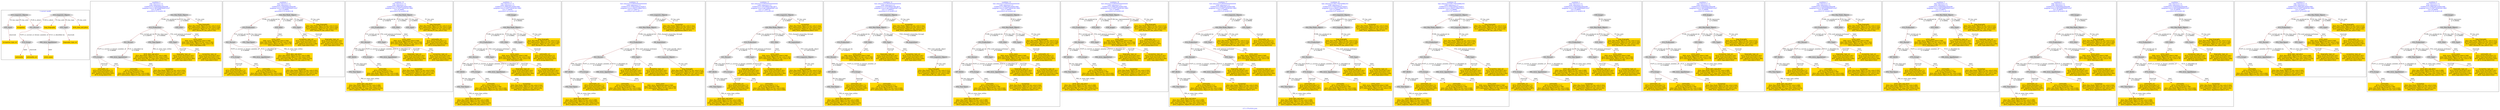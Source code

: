 digraph n0 {
fontcolor="blue"
remincross="true"
label="s11-s-19-artists.json"
subgraph cluster_0 {
label="1-correct model"
n2[style="filled",color="white",fillcolor="lightgray",label="E21_Person1"];
n3[style="filled",color="white",fillcolor="lightgray",label="E74_Group1"];
n4[style="filled",color="white",fillcolor="lightgray",label="E82_Actor_Appellation1"];
n5[style="filled",color="white",fillcolor="lightgray",label="E33_Linguistic_Object1"];
n6[style="filled",color="white",fillcolor="lightgray",label="E55_Type1"];
n7[shape="plaintext",style="filled",fillcolor="gold",label="birth_data_and_place"];
n8[shape="plaintext",style="filled",fillcolor="gold",label="long_biography"];
n9[style="filled",color="white",fillcolor="lightgray",label="E33_Linguistic_Object2"];
n10[style="filled",color="white",fillcolor="lightgray",label="E55_Type2"];
n11[shape="plaintext",style="filled",fillcolor="gold",label="occupation"];
n12[shape="plaintext",style="filled",fillcolor="gold",label="biography_type_uri"];
n13[shape="plaintext",style="filled",fillcolor="gold",label="occupation_type_uri"];
n14[shape="plaintext",style="filled",fillcolor="gold",label="nationality_uri"];
n15[shape="plaintext",style="filled",fillcolor="gold",label="nationality"];
n16[shape="plaintext",style="filled",fillcolor="gold",label="artist_name"];
}
subgraph cluster_1 {
label="candidate 0\nlink coherence:1.0\nnode coherence:1.0\nconfidence:0.3249295622854299\nmapping score:0.48330985409514327\ncost:14.99879\n-precision:0.33-recall:0.36"
n18[style="filled",color="white",fillcolor="lightgray",label="E12_Production1"];
n19[style="filled",color="white",fillcolor="lightgray",label="E21_Person1"];
n20[style="filled",color="white",fillcolor="lightgray",label="E52_Time-Span2"];
n21[style="filled",color="white",fillcolor="lightgray",label="E55_Type1"];
n22[style="filled",color="white",fillcolor="lightgray",label="E74_Group1"];
n23[style="filled",color="white",fillcolor="lightgray",label="E82_Actor_Appellation1"];
n24[style="filled",color="white",fillcolor="lightgray",label="E22_Man-Made_Object1"];
n25[style="filled",color="white",fillcolor="lightgray",label="E35_Title1"];
n26[shape="plaintext",style="filled",fillcolor="gold",label="nationality_uri\n[E74_Group,classLink,0.71]\n[E55_Type,classLink,0.163]\n[E57_Material,classLink,0.097]\n[E74_Group,label,0.03]"];
n27[shape="plaintext",style="filled",fillcolor="gold",label="biography_type_uri\n[E74_Group,classLink,0.341]\n[E55_Type,classLink,0.331]\n[E57_Material,classLink,0.284]\n[E55_Type,label,0.043]"];
n28[shape="plaintext",style="filled",fillcolor="gold",label="birth_data_and_place\n[E22_Man-Made_Object,P3_has_note,0.298]\n[E73_Information_Object,P3_has_note,0.293]\n[E52_Time-Span,P82_at_some_time_within,0.233]\n[E33_Linguistic_Object,P3_has_note,0.175]"];
n29[shape="plaintext",style="filled",fillcolor="gold",label="occupation\n[E22_Man-Made_Object,P3_has_note,0.322]\n[E73_Information_Object,P3_has_note,0.317]\n[E33_Linguistic_Object,P3_has_note,0.195]\n[E82_Actor_Appellation,label,0.167]"];
n30[shape="plaintext",style="filled",fillcolor="gold",label="nationality\n[E74_Group,label,0.711]\n[E74_Group,classLink,0.196]\n[E22_Man-Made_Object,P3_has_note,0.046]\n[E73_Information_Object,P3_has_note,0.046]"];
n31[shape="plaintext",style="filled",fillcolor="gold",label="artist_name\n[E82_Actor_Appellation,label,0.548]\n[E22_Man-Made_Object,P3_has_note,0.182]\n[E73_Information_Object,P3_has_note,0.18]\n[E35_Title,label,0.09]"];
n32[shape="plaintext",style="filled",fillcolor="gold",label="occupation_type_uri\n[E74_Group,classLink,0.341]\n[E55_Type,classLink,0.331]\n[E57_Material,classLink,0.284]\n[E55_Type,label,0.043]"];
n33[shape="plaintext",style="filled",fillcolor="gold",label="long_biography\n[E22_Man-Made_Object,P3_has_note,0.313]\n[E73_Information_Object,P3_has_note,0.309]\n[E33_Linguistic_Object,P3_has_note,0.236]\n[E21_Person,P3_has_note,0.142]"];
}
subgraph cluster_2 {
label="candidate 1\nlink coherence:1.0\nnode coherence:1.0\nconfidence:0.3249295622854299\nmapping score:0.48330985409514327\ncost:14.99884\n-precision:0.33-recall:0.36"
n35[style="filled",color="white",fillcolor="lightgray",label="E12_Production1"];
n36[style="filled",color="white",fillcolor="lightgray",label="E21_Person1"];
n37[style="filled",color="white",fillcolor="lightgray",label="E52_Time-Span2"];
n38[style="filled",color="white",fillcolor="lightgray",label="E74_Group1"];
n39[style="filled",color="white",fillcolor="lightgray",label="E82_Actor_Appellation1"];
n40[style="filled",color="white",fillcolor="lightgray",label="E22_Man-Made_Object1"];
n41[style="filled",color="white",fillcolor="lightgray",label="E35_Title1"];
n42[style="filled",color="white",fillcolor="lightgray",label="E55_Type2"];
n43[shape="plaintext",style="filled",fillcolor="gold",label="nationality_uri\n[E74_Group,classLink,0.71]\n[E55_Type,classLink,0.163]\n[E57_Material,classLink,0.097]\n[E74_Group,label,0.03]"];
n44[shape="plaintext",style="filled",fillcolor="gold",label="birth_data_and_place\n[E22_Man-Made_Object,P3_has_note,0.298]\n[E73_Information_Object,P3_has_note,0.293]\n[E52_Time-Span,P82_at_some_time_within,0.233]\n[E33_Linguistic_Object,P3_has_note,0.175]"];
n45[shape="plaintext",style="filled",fillcolor="gold",label="occupation\n[E22_Man-Made_Object,P3_has_note,0.322]\n[E73_Information_Object,P3_has_note,0.317]\n[E33_Linguistic_Object,P3_has_note,0.195]\n[E82_Actor_Appellation,label,0.167]"];
n46[shape="plaintext",style="filled",fillcolor="gold",label="nationality\n[E74_Group,label,0.711]\n[E74_Group,classLink,0.196]\n[E22_Man-Made_Object,P3_has_note,0.046]\n[E73_Information_Object,P3_has_note,0.046]"];
n47[shape="plaintext",style="filled",fillcolor="gold",label="artist_name\n[E82_Actor_Appellation,label,0.548]\n[E22_Man-Made_Object,P3_has_note,0.182]\n[E73_Information_Object,P3_has_note,0.18]\n[E35_Title,label,0.09]"];
n48[shape="plaintext",style="filled",fillcolor="gold",label="long_biography\n[E22_Man-Made_Object,P3_has_note,0.313]\n[E73_Information_Object,P3_has_note,0.309]\n[E33_Linguistic_Object,P3_has_note,0.236]\n[E21_Person,P3_has_note,0.142]"];
n49[shape="plaintext",style="filled",fillcolor="gold",label="occupation_type_uri\n[E74_Group,classLink,0.341]\n[E55_Type,classLink,0.331]\n[E57_Material,classLink,0.284]\n[E55_Type,label,0.043]"];
n50[shape="plaintext",style="filled",fillcolor="gold",label="biography_type_uri\n[E74_Group,classLink,0.341]\n[E55_Type,classLink,0.331]\n[E57_Material,classLink,0.284]\n[E55_Type,label,0.043]"];
}
subgraph cluster_3 {
label="candidate 10\nlink coherence:1.0\nnode coherence:1.0\nconfidence:0.25663281454641906\nmapping score:0.43971093818213963\ncost:16.99862\n-precision:0.24-recall:0.29"
n52[style="filled",color="white",fillcolor="lightgray",label="E12_Production1"];
n53[style="filled",color="white",fillcolor="lightgray",label="E21_Person1"];
n54[style="filled",color="white",fillcolor="lightgray",label="E55_Type1"];
n55[style="filled",color="white",fillcolor="lightgray",label="E67_Birth1"];
n56[style="filled",color="white",fillcolor="lightgray",label="E74_Group1"];
n57[style="filled",color="white",fillcolor="lightgray",label="E82_Actor_Appellation1"];
n58[style="filled",color="white",fillcolor="lightgray",label="E22_Man-Made_Object1"];
n59[style="filled",color="white",fillcolor="lightgray",label="E35_Title1"];
n60[style="filled",color="white",fillcolor="lightgray",label="E55_Type2"];
n61[style="filled",color="white",fillcolor="lightgray",label="E52_Time-Span1"];
n62[shape="plaintext",style="filled",fillcolor="gold",label="birth_data_and_place\n[E22_Man-Made_Object,P3_has_note,0.298]\n[E73_Information_Object,P3_has_note,0.293]\n[E52_Time-Span,P82_at_some_time_within,0.233]\n[E33_Linguistic_Object,P3_has_note,0.175]"];
n63[shape="plaintext",style="filled",fillcolor="gold",label="biography_type_uri\n[E74_Group,classLink,0.341]\n[E55_Type,classLink,0.331]\n[E57_Material,classLink,0.284]\n[E55_Type,label,0.043]"];
n64[shape="plaintext",style="filled",fillcolor="gold",label="occupation\n[E22_Man-Made_Object,P3_has_note,0.322]\n[E73_Information_Object,P3_has_note,0.317]\n[E33_Linguistic_Object,P3_has_note,0.195]\n[E82_Actor_Appellation,label,0.167]"];
n65[shape="plaintext",style="filled",fillcolor="gold",label="nationality\n[E74_Group,label,0.711]\n[E74_Group,classLink,0.196]\n[E22_Man-Made_Object,P3_has_note,0.046]\n[E73_Information_Object,P3_has_note,0.046]"];
n66[shape="plaintext",style="filled",fillcolor="gold",label="artist_name\n[E82_Actor_Appellation,label,0.548]\n[E22_Man-Made_Object,P3_has_note,0.182]\n[E73_Information_Object,P3_has_note,0.18]\n[E35_Title,label,0.09]"];
n67[shape="plaintext",style="filled",fillcolor="gold",label="occupation_type_uri\n[E74_Group,classLink,0.341]\n[E55_Type,classLink,0.331]\n[E57_Material,classLink,0.284]\n[E55_Type,label,0.043]"];
n68[shape="plaintext",style="filled",fillcolor="gold",label="long_biography\n[E22_Man-Made_Object,P3_has_note,0.313]\n[E73_Information_Object,P3_has_note,0.309]\n[E33_Linguistic_Object,P3_has_note,0.236]\n[E21_Person,P3_has_note,0.142]"];
n69[shape="plaintext",style="filled",fillcolor="gold",label="nationality_uri\n[E74_Group,classLink,0.71]\n[E55_Type,classLink,0.163]\n[E57_Material,classLink,0.097]\n[E74_Group,label,0.03]"];
}
subgraph cluster_4 {
label="candidate 11\nlink coherence:1.0\nnode coherence:1.0\nconfidence:0.25663281454641906\nmapping score:0.43971093818213963\ncost:17.99846\n-precision:0.22-recall:0.29"
n71[style="filled",color="white",fillcolor="lightgray",label="E12_Production1"];
n72[style="filled",color="white",fillcolor="lightgray",label="E21_Person1"];
n73[style="filled",color="white",fillcolor="lightgray",label="E55_Type1"];
n74[style="filled",color="white",fillcolor="lightgray",label="E67_Birth1"];
n75[style="filled",color="white",fillcolor="lightgray",label="E74_Group1"];
n76[style="filled",color="white",fillcolor="lightgray",label="E82_Actor_Appellation1"];
n77[style="filled",color="white",fillcolor="lightgray",label="E22_Man-Made_Object1"];
n78[style="filled",color="white",fillcolor="lightgray",label="E35_Title1"];
n79[style="filled",color="white",fillcolor="lightgray",label="E55_Type2"];
n80[style="filled",color="white",fillcolor="lightgray",label="E38_Image1"];
n81[style="filled",color="white",fillcolor="lightgray",label="E52_Time-Span1"];
n82[shape="plaintext",style="filled",fillcolor="gold",label="birth_data_and_place\n[E22_Man-Made_Object,P3_has_note,0.298]\n[E73_Information_Object,P3_has_note,0.293]\n[E52_Time-Span,P82_at_some_time_within,0.233]\n[E33_Linguistic_Object,P3_has_note,0.175]"];
n83[shape="plaintext",style="filled",fillcolor="gold",label="biography_type_uri\n[E74_Group,classLink,0.341]\n[E55_Type,classLink,0.331]\n[E57_Material,classLink,0.284]\n[E55_Type,label,0.043]"];
n84[shape="plaintext",style="filled",fillcolor="gold",label="occupation\n[E22_Man-Made_Object,P3_has_note,0.322]\n[E73_Information_Object,P3_has_note,0.317]\n[E33_Linguistic_Object,P3_has_note,0.195]\n[E82_Actor_Appellation,label,0.167]"];
n85[shape="plaintext",style="filled",fillcolor="gold",label="nationality\n[E74_Group,label,0.711]\n[E74_Group,classLink,0.196]\n[E22_Man-Made_Object,P3_has_note,0.046]\n[E73_Information_Object,P3_has_note,0.046]"];
n86[shape="plaintext",style="filled",fillcolor="gold",label="artist_name\n[E82_Actor_Appellation,label,0.548]\n[E22_Man-Made_Object,P3_has_note,0.182]\n[E73_Information_Object,P3_has_note,0.18]\n[E35_Title,label,0.09]"];
n87[shape="plaintext",style="filled",fillcolor="gold",label="occupation_type_uri\n[E74_Group,classLink,0.341]\n[E55_Type,classLink,0.331]\n[E57_Material,classLink,0.284]\n[E55_Type,label,0.043]"];
n88[shape="plaintext",style="filled",fillcolor="gold",label="long_biography\n[E22_Man-Made_Object,P3_has_note,0.313]\n[E73_Information_Object,P3_has_note,0.309]\n[E33_Linguistic_Object,P3_has_note,0.236]\n[E21_Person,P3_has_note,0.142]"];
n89[shape="plaintext",style="filled",fillcolor="gold",label="nationality_uri\n[E74_Group,classLink,0.71]\n[E55_Type,classLink,0.163]\n[E57_Material,classLink,0.097]\n[E74_Group,label,0.03]"];
}
subgraph cluster_5 {
label="candidate 12\nlink coherence:0.9444444444444444\nnode coherence:1.0\nconfidence:0.37593326543793915\nmapping score:0.500311088479313\ncost:117.008712\n-precision:0.44-recall:0.57"
n91[style="filled",color="white",fillcolor="lightgray",label="E12_Production1"];
n92[style="filled",color="white",fillcolor="lightgray",label="E21_Person1"];
n93[style="filled",color="white",fillcolor="lightgray",label="E55_Type1"];
n94[style="filled",color="white",fillcolor="lightgray",label="E67_Birth1"];
n95[style="filled",color="white",fillcolor="lightgray",label="E74_Group1"];
n96[style="filled",color="white",fillcolor="lightgray",label="E82_Actor_Appellation1"];
n97[style="filled",color="white",fillcolor="lightgray",label="E22_Man-Made_Object1"];
n98[style="filled",color="white",fillcolor="lightgray",label="E8_Acquisition1"];
n99[style="filled",color="white",fillcolor="lightgray",label="E33_Linguistic_Object2"];
n100[style="filled",color="white",fillcolor="lightgray",label="E52_Time-Span1"];
n101[style="filled",color="white",fillcolor="lightgray",label="E33_Linguistic_Object1"];
n102[shape="plaintext",style="filled",fillcolor="gold",label="nationality_uri\n[E74_Group,classLink,0.71]\n[E55_Type,classLink,0.163]\n[E57_Material,classLink,0.097]\n[E74_Group,label,0.03]"];
n103[shape="plaintext",style="filled",fillcolor="gold",label="long_biography\n[E22_Man-Made_Object,P3_has_note,0.313]\n[E73_Information_Object,P3_has_note,0.309]\n[E33_Linguistic_Object,P3_has_note,0.236]\n[E21_Person,P3_has_note,0.142]"];
n104[shape="plaintext",style="filled",fillcolor="gold",label="birth_data_and_place\n[E22_Man-Made_Object,P3_has_note,0.298]\n[E73_Information_Object,P3_has_note,0.293]\n[E52_Time-Span,P82_at_some_time_within,0.233]\n[E33_Linguistic_Object,P3_has_note,0.175]"];
n105[shape="plaintext",style="filled",fillcolor="gold",label="biography_type_uri\n[E74_Group,classLink,0.341]\n[E55_Type,classLink,0.331]\n[E57_Material,classLink,0.284]\n[E55_Type,label,0.043]"];
n106[shape="plaintext",style="filled",fillcolor="gold",label="artist_name\n[E82_Actor_Appellation,label,0.548]\n[E22_Man-Made_Object,P3_has_note,0.182]\n[E73_Information_Object,P3_has_note,0.18]\n[E35_Title,label,0.09]"];
n107[shape="plaintext",style="filled",fillcolor="gold",label="nationality\n[E74_Group,label,0.711]\n[E74_Group,classLink,0.196]\n[E22_Man-Made_Object,P3_has_note,0.046]\n[E73_Information_Object,P3_has_note,0.046]"];
n108[shape="plaintext",style="filled",fillcolor="gold",label="occupation\n[E22_Man-Made_Object,P3_has_note,0.322]\n[E73_Information_Object,P3_has_note,0.317]\n[E33_Linguistic_Object,P3_has_note,0.195]\n[E82_Actor_Appellation,label,0.167]"];
n109[shape="plaintext",style="filled",fillcolor="gold",label="occupation_type_uri\n[E74_Group,classLink,0.341]\n[E55_Type,classLink,0.331]\n[E57_Material,classLink,0.284]\n[E55_Type,label,0.043]"];
}
subgraph cluster_6 {
label="candidate 13\nlink coherence:0.9444444444444444\nnode coherence:1.0\nconfidence:0.31874984579913873\nmapping score:0.4812499485997129\ncost:117.008722\n-precision:0.33-recall:0.43"
n111[style="filled",color="white",fillcolor="lightgray",label="E12_Production1"];
n112[style="filled",color="white",fillcolor="lightgray",label="E21_Person1"];
n113[style="filled",color="white",fillcolor="lightgray",label="E55_Type1"];
n114[style="filled",color="white",fillcolor="lightgray",label="E67_Birth1"];
n115[style="filled",color="white",fillcolor="lightgray",label="E74_Group1"];
n116[style="filled",color="white",fillcolor="lightgray",label="E22_Man-Made_Object1"];
n117[style="filled",color="white",fillcolor="lightgray",label="E35_Title1"];
n118[style="filled",color="white",fillcolor="lightgray",label="E8_Acquisition1"];
n119[style="filled",color="white",fillcolor="lightgray",label="E33_Linguistic_Object2"];
n120[style="filled",color="white",fillcolor="lightgray",label="E52_Time-Span1"];
n121[style="filled",color="white",fillcolor="lightgray",label="E33_Linguistic_Object1"];
n122[shape="plaintext",style="filled",fillcolor="gold",label="nationality_uri\n[E74_Group,classLink,0.71]\n[E55_Type,classLink,0.163]\n[E57_Material,classLink,0.097]\n[E74_Group,label,0.03]"];
n123[shape="plaintext",style="filled",fillcolor="gold",label="long_biography\n[E22_Man-Made_Object,P3_has_note,0.313]\n[E73_Information_Object,P3_has_note,0.309]\n[E33_Linguistic_Object,P3_has_note,0.236]\n[E21_Person,P3_has_note,0.142]"];
n124[shape="plaintext",style="filled",fillcolor="gold",label="birth_data_and_place\n[E22_Man-Made_Object,P3_has_note,0.298]\n[E73_Information_Object,P3_has_note,0.293]\n[E52_Time-Span,P82_at_some_time_within,0.233]\n[E33_Linguistic_Object,P3_has_note,0.175]"];
n125[shape="plaintext",style="filled",fillcolor="gold",label="biography_type_uri\n[E74_Group,classLink,0.341]\n[E55_Type,classLink,0.331]\n[E57_Material,classLink,0.284]\n[E55_Type,label,0.043]"];
n126[shape="plaintext",style="filled",fillcolor="gold",label="nationality\n[E74_Group,label,0.711]\n[E74_Group,classLink,0.196]\n[E22_Man-Made_Object,P3_has_note,0.046]\n[E73_Information_Object,P3_has_note,0.046]"];
n127[shape="plaintext",style="filled",fillcolor="gold",label="artist_name\n[E82_Actor_Appellation,label,0.548]\n[E22_Man-Made_Object,P3_has_note,0.182]\n[E73_Information_Object,P3_has_note,0.18]\n[E35_Title,label,0.09]"];
n128[shape="plaintext",style="filled",fillcolor="gold",label="occupation\n[E22_Man-Made_Object,P3_has_note,0.322]\n[E73_Information_Object,P3_has_note,0.317]\n[E33_Linguistic_Object,P3_has_note,0.195]\n[E82_Actor_Appellation,label,0.167]"];
n129[shape="plaintext",style="filled",fillcolor="gold",label="occupation_type_uri\n[E74_Group,classLink,0.341]\n[E55_Type,classLink,0.331]\n[E57_Material,classLink,0.284]\n[E55_Type,label,0.043]"];
}
subgraph cluster_7 {
label="candidate 14\nlink coherence:0.9444444444444444\nnode coherence:1.0\nconfidence:0.31874984579913873\nmapping score:0.4812499485997129\ncost:117.008822\n-precision:0.33-recall:0.43"
n131[style="filled",color="white",fillcolor="lightgray",label="E12_Production1"];
n132[style="filled",color="white",fillcolor="lightgray",label="E21_Person1"];
n133[style="filled",color="white",fillcolor="lightgray",label="E67_Birth1"];
n134[style="filled",color="white",fillcolor="lightgray",label="E74_Group1"];
n135[style="filled",color="white",fillcolor="lightgray",label="E22_Man-Made_Object1"];
n136[style="filled",color="white",fillcolor="lightgray",label="E35_Title1"];
n137[style="filled",color="white",fillcolor="lightgray",label="E55_Type1"];
n138[style="filled",color="white",fillcolor="lightgray",label="E8_Acquisition1"];
n139[style="filled",color="white",fillcolor="lightgray",label="E33_Linguistic_Object2"];
n140[style="filled",color="white",fillcolor="lightgray",label="E52_Time-Span1"];
n141[style="filled",color="white",fillcolor="lightgray",label="E33_Linguistic_Object1"];
n142[shape="plaintext",style="filled",fillcolor="gold",label="nationality_uri\n[E74_Group,classLink,0.71]\n[E55_Type,classLink,0.163]\n[E57_Material,classLink,0.097]\n[E74_Group,label,0.03]"];
n143[shape="plaintext",style="filled",fillcolor="gold",label="long_biography\n[E22_Man-Made_Object,P3_has_note,0.313]\n[E73_Information_Object,P3_has_note,0.309]\n[E33_Linguistic_Object,P3_has_note,0.236]\n[E21_Person,P3_has_note,0.142]"];
n144[shape="plaintext",style="filled",fillcolor="gold",label="birth_data_and_place\n[E22_Man-Made_Object,P3_has_note,0.298]\n[E73_Information_Object,P3_has_note,0.293]\n[E52_Time-Span,P82_at_some_time_within,0.233]\n[E33_Linguistic_Object,P3_has_note,0.175]"];
n145[shape="plaintext",style="filled",fillcolor="gold",label="biography_type_uri\n[E74_Group,classLink,0.341]\n[E55_Type,classLink,0.331]\n[E57_Material,classLink,0.284]\n[E55_Type,label,0.043]"];
n146[shape="plaintext",style="filled",fillcolor="gold",label="nationality\n[E74_Group,label,0.711]\n[E74_Group,classLink,0.196]\n[E22_Man-Made_Object,P3_has_note,0.046]\n[E73_Information_Object,P3_has_note,0.046]"];
n147[shape="plaintext",style="filled",fillcolor="gold",label="artist_name\n[E82_Actor_Appellation,label,0.548]\n[E22_Man-Made_Object,P3_has_note,0.182]\n[E73_Information_Object,P3_has_note,0.18]\n[E35_Title,label,0.09]"];
n148[shape="plaintext",style="filled",fillcolor="gold",label="occupation\n[E22_Man-Made_Object,P3_has_note,0.322]\n[E73_Information_Object,P3_has_note,0.317]\n[E33_Linguistic_Object,P3_has_note,0.195]\n[E82_Actor_Appellation,label,0.167]"];
n149[shape="plaintext",style="filled",fillcolor="gold",label="occupation_type_uri\n[E74_Group,classLink,0.341]\n[E55_Type,classLink,0.331]\n[E57_Material,classLink,0.284]\n[E55_Type,label,0.043]"];
}
subgraph cluster_8 {
label="candidate 15\nlink coherence:0.9444444444444444\nnode coherence:1.0\nconfidence:0.25663281454641906\nmapping score:0.43971093818213963\ncost:17.99859\n-precision:0.22-recall:0.29"
n151[style="filled",color="white",fillcolor="lightgray",label="E12_Production1"];
n152[style="filled",color="white",fillcolor="lightgray",label="E21_Person1"];
n153[style="filled",color="white",fillcolor="lightgray",label="E55_Type1"];
n154[style="filled",color="white",fillcolor="lightgray",label="E67_Birth1"];
n155[style="filled",color="white",fillcolor="lightgray",label="E74_Group1"];
n156[style="filled",color="white",fillcolor="lightgray",label="E82_Actor_Appellation1"];
n157[style="filled",color="white",fillcolor="lightgray",label="E22_Man-Made_Object1"];
n158[style="filled",color="white",fillcolor="lightgray",label="E35_Title1"];
n159[style="filled",color="white",fillcolor="lightgray",label="E55_Type2"];
n160[style="filled",color="white",fillcolor="lightgray",label="E33_Linguistic_Object2"];
n161[style="filled",color="white",fillcolor="lightgray",label="E52_Time-Span1"];
n162[shape="plaintext",style="filled",fillcolor="gold",label="birth_data_and_place\n[E22_Man-Made_Object,P3_has_note,0.298]\n[E73_Information_Object,P3_has_note,0.293]\n[E52_Time-Span,P82_at_some_time_within,0.233]\n[E33_Linguistic_Object,P3_has_note,0.175]"];
n163[shape="plaintext",style="filled",fillcolor="gold",label="biography_type_uri\n[E74_Group,classLink,0.341]\n[E55_Type,classLink,0.331]\n[E57_Material,classLink,0.284]\n[E55_Type,label,0.043]"];
n164[shape="plaintext",style="filled",fillcolor="gold",label="occupation\n[E22_Man-Made_Object,P3_has_note,0.322]\n[E73_Information_Object,P3_has_note,0.317]\n[E33_Linguistic_Object,P3_has_note,0.195]\n[E82_Actor_Appellation,label,0.167]"];
n165[shape="plaintext",style="filled",fillcolor="gold",label="nationality\n[E74_Group,label,0.711]\n[E74_Group,classLink,0.196]\n[E22_Man-Made_Object,P3_has_note,0.046]\n[E73_Information_Object,P3_has_note,0.046]"];
n166[shape="plaintext",style="filled",fillcolor="gold",label="artist_name\n[E82_Actor_Appellation,label,0.548]\n[E22_Man-Made_Object,P3_has_note,0.182]\n[E73_Information_Object,P3_has_note,0.18]\n[E35_Title,label,0.09]"];
n167[shape="plaintext",style="filled",fillcolor="gold",label="occupation_type_uri\n[E74_Group,classLink,0.341]\n[E55_Type,classLink,0.331]\n[E57_Material,classLink,0.284]\n[E55_Type,label,0.043]"];
n168[shape="plaintext",style="filled",fillcolor="gold",label="long_biography\n[E22_Man-Made_Object,P3_has_note,0.313]\n[E73_Information_Object,P3_has_note,0.309]\n[E33_Linguistic_Object,P3_has_note,0.236]\n[E21_Person,P3_has_note,0.142]"];
n169[shape="plaintext",style="filled",fillcolor="gold",label="nationality_uri\n[E74_Group,classLink,0.71]\n[E55_Type,classLink,0.163]\n[E57_Material,classLink,0.097]\n[E74_Group,label,0.03]"];
}
subgraph cluster_9 {
label="candidate 16\nlink coherence:0.9444444444444444\nnode coherence:1.0\nconfidence:0.25663281454641906\nmapping score:0.43971093818213963\ncost:17.99862\n-precision:0.22-recall:0.29"
n171[style="filled",color="white",fillcolor="lightgray",label="E12_Production1"];
n172[style="filled",color="white",fillcolor="lightgray",label="E21_Person1"];
n173[style="filled",color="white",fillcolor="lightgray",label="E55_Type1"];
n174[style="filled",color="white",fillcolor="lightgray",label="E67_Birth1"];
n175[style="filled",color="white",fillcolor="lightgray",label="E74_Group1"];
n176[style="filled",color="white",fillcolor="lightgray",label="E82_Actor_Appellation1"];
n177[style="filled",color="white",fillcolor="lightgray",label="E22_Man-Made_Object1"];
n178[style="filled",color="white",fillcolor="lightgray",label="E35_Title1"];
n179[style="filled",color="white",fillcolor="lightgray",label="E38_Image1"];
n180[style="filled",color="white",fillcolor="lightgray",label="E55_Type2"];
n181[style="filled",color="white",fillcolor="lightgray",label="E52_Time-Span1"];
n182[shape="plaintext",style="filled",fillcolor="gold",label="birth_data_and_place\n[E22_Man-Made_Object,P3_has_note,0.298]\n[E73_Information_Object,P3_has_note,0.293]\n[E52_Time-Span,P82_at_some_time_within,0.233]\n[E33_Linguistic_Object,P3_has_note,0.175]"];
n183[shape="plaintext",style="filled",fillcolor="gold",label="biography_type_uri\n[E74_Group,classLink,0.341]\n[E55_Type,classLink,0.331]\n[E57_Material,classLink,0.284]\n[E55_Type,label,0.043]"];
n184[shape="plaintext",style="filled",fillcolor="gold",label="occupation\n[E22_Man-Made_Object,P3_has_note,0.322]\n[E73_Information_Object,P3_has_note,0.317]\n[E33_Linguistic_Object,P3_has_note,0.195]\n[E82_Actor_Appellation,label,0.167]"];
n185[shape="plaintext",style="filled",fillcolor="gold",label="nationality\n[E74_Group,label,0.711]\n[E74_Group,classLink,0.196]\n[E22_Man-Made_Object,P3_has_note,0.046]\n[E73_Information_Object,P3_has_note,0.046]"];
n186[shape="plaintext",style="filled",fillcolor="gold",label="artist_name\n[E82_Actor_Appellation,label,0.548]\n[E22_Man-Made_Object,P3_has_note,0.182]\n[E73_Information_Object,P3_has_note,0.18]\n[E35_Title,label,0.09]"];
n187[shape="plaintext",style="filled",fillcolor="gold",label="occupation_type_uri\n[E74_Group,classLink,0.341]\n[E55_Type,classLink,0.331]\n[E57_Material,classLink,0.284]\n[E55_Type,label,0.043]"];
n188[shape="plaintext",style="filled",fillcolor="gold",label="long_biography\n[E22_Man-Made_Object,P3_has_note,0.313]\n[E73_Information_Object,P3_has_note,0.309]\n[E33_Linguistic_Object,P3_has_note,0.236]\n[E21_Person,P3_has_note,0.142]"];
n189[shape="plaintext",style="filled",fillcolor="gold",label="nationality_uri\n[E74_Group,classLink,0.71]\n[E55_Type,classLink,0.163]\n[E57_Material,classLink,0.097]\n[E74_Group,label,0.03]"];
}
subgraph cluster_10 {
label="candidate 17\nlink coherence:0.9444444444444444\nnode coherence:1.0\nconfidence:0.25663281454641906\nmapping score:0.43971093818213963\ncost:17.99864\n-precision:0.22-recall:0.29"
n191[style="filled",color="white",fillcolor="lightgray",label="E12_Production1"];
n192[style="filled",color="white",fillcolor="lightgray",label="E21_Person1"];
n193[style="filled",color="white",fillcolor="lightgray",label="E55_Type1"];
n194[style="filled",color="white",fillcolor="lightgray",label="E67_Birth1"];
n195[style="filled",color="white",fillcolor="lightgray",label="E74_Group1"];
n196[style="filled",color="white",fillcolor="lightgray",label="E82_Actor_Appellation1"];
n197[style="filled",color="white",fillcolor="lightgray",label="E22_Man-Made_Object1"];
n198[style="filled",color="white",fillcolor="lightgray",label="E35_Title1"];
n199[style="filled",color="white",fillcolor="lightgray",label="E33_Linguistic_Object2"];
n200[style="filled",color="white",fillcolor="lightgray",label="E55_Type2"];
n201[style="filled",color="white",fillcolor="lightgray",label="E52_Time-Span1"];
n202[shape="plaintext",style="filled",fillcolor="gold",label="birth_data_and_place\n[E22_Man-Made_Object,P3_has_note,0.298]\n[E73_Information_Object,P3_has_note,0.293]\n[E52_Time-Span,P82_at_some_time_within,0.233]\n[E33_Linguistic_Object,P3_has_note,0.175]"];
n203[shape="plaintext",style="filled",fillcolor="gold",label="biography_type_uri\n[E74_Group,classLink,0.341]\n[E55_Type,classLink,0.331]\n[E57_Material,classLink,0.284]\n[E55_Type,label,0.043]"];
n204[shape="plaintext",style="filled",fillcolor="gold",label="occupation\n[E22_Man-Made_Object,P3_has_note,0.322]\n[E73_Information_Object,P3_has_note,0.317]\n[E33_Linguistic_Object,P3_has_note,0.195]\n[E82_Actor_Appellation,label,0.167]"];
n205[shape="plaintext",style="filled",fillcolor="gold",label="nationality\n[E74_Group,label,0.711]\n[E74_Group,classLink,0.196]\n[E22_Man-Made_Object,P3_has_note,0.046]\n[E73_Information_Object,P3_has_note,0.046]"];
n206[shape="plaintext",style="filled",fillcolor="gold",label="artist_name\n[E82_Actor_Appellation,label,0.548]\n[E22_Man-Made_Object,P3_has_note,0.182]\n[E73_Information_Object,P3_has_note,0.18]\n[E35_Title,label,0.09]"];
n207[shape="plaintext",style="filled",fillcolor="gold",label="occupation_type_uri\n[E74_Group,classLink,0.341]\n[E55_Type,classLink,0.331]\n[E57_Material,classLink,0.284]\n[E55_Type,label,0.043]"];
n208[shape="plaintext",style="filled",fillcolor="gold",label="long_biography\n[E22_Man-Made_Object,P3_has_note,0.313]\n[E73_Information_Object,P3_has_note,0.309]\n[E33_Linguistic_Object,P3_has_note,0.236]\n[E21_Person,P3_has_note,0.142]"];
n209[shape="plaintext",style="filled",fillcolor="gold",label="nationality_uri\n[E74_Group,classLink,0.71]\n[E55_Type,classLink,0.163]\n[E57_Material,classLink,0.097]\n[E74_Group,label,0.03]"];
}
subgraph cluster_11 {
label="candidate 18\nlink coherence:0.9411764705882353\nnode coherence:1.0\nconfidence:0.37593326543793915\nmapping score:0.500311088479313\ncost:115.99885\n-precision:0.47-recall:0.57"
n211[style="filled",color="white",fillcolor="lightgray",label="E12_Production1"];
n212[style="filled",color="white",fillcolor="lightgray",label="E21_Person1"];
n213[style="filled",color="white",fillcolor="lightgray",label="E55_Type1"];
n214[style="filled",color="white",fillcolor="lightgray",label="E67_Birth1"];
n215[style="filled",color="white",fillcolor="lightgray",label="E74_Group1"];
n216[style="filled",color="white",fillcolor="lightgray",label="E82_Actor_Appellation1"];
n217[style="filled",color="white",fillcolor="lightgray",label="E22_Man-Made_Object1"];
n218[style="filled",color="white",fillcolor="lightgray",label="E33_Linguistic_Object2"];
n219[style="filled",color="white",fillcolor="lightgray",label="E52_Time-Span1"];
n220[style="filled",color="white",fillcolor="lightgray",label="E33_Linguistic_Object1"];
n221[shape="plaintext",style="filled",fillcolor="gold",label="nationality_uri\n[E74_Group,classLink,0.71]\n[E55_Type,classLink,0.163]\n[E57_Material,classLink,0.097]\n[E74_Group,label,0.03]"];
n222[shape="plaintext",style="filled",fillcolor="gold",label="long_biography\n[E22_Man-Made_Object,P3_has_note,0.313]\n[E73_Information_Object,P3_has_note,0.309]\n[E33_Linguistic_Object,P3_has_note,0.236]\n[E21_Person,P3_has_note,0.142]"];
n223[shape="plaintext",style="filled",fillcolor="gold",label="birth_data_and_place\n[E22_Man-Made_Object,P3_has_note,0.298]\n[E73_Information_Object,P3_has_note,0.293]\n[E52_Time-Span,P82_at_some_time_within,0.233]\n[E33_Linguistic_Object,P3_has_note,0.175]"];
n224[shape="plaintext",style="filled",fillcolor="gold",label="biography_type_uri\n[E74_Group,classLink,0.341]\n[E55_Type,classLink,0.331]\n[E57_Material,classLink,0.284]\n[E55_Type,label,0.043]"];
n225[shape="plaintext",style="filled",fillcolor="gold",label="artist_name\n[E82_Actor_Appellation,label,0.548]\n[E22_Man-Made_Object,P3_has_note,0.182]\n[E73_Information_Object,P3_has_note,0.18]\n[E35_Title,label,0.09]"];
n226[shape="plaintext",style="filled",fillcolor="gold",label="nationality\n[E74_Group,label,0.711]\n[E74_Group,classLink,0.196]\n[E22_Man-Made_Object,P3_has_note,0.046]\n[E73_Information_Object,P3_has_note,0.046]"];
n227[shape="plaintext",style="filled",fillcolor="gold",label="occupation\n[E22_Man-Made_Object,P3_has_note,0.322]\n[E73_Information_Object,P3_has_note,0.317]\n[E33_Linguistic_Object,P3_has_note,0.195]\n[E82_Actor_Appellation,label,0.167]"];
n228[shape="plaintext",style="filled",fillcolor="gold",label="occupation_type_uri\n[E74_Group,classLink,0.341]\n[E55_Type,classLink,0.331]\n[E57_Material,classLink,0.284]\n[E55_Type,label,0.043]"];
}
subgraph cluster_12 {
label="candidate 19\nlink coherence:0.9411764705882353\nnode coherence:1.0\nconfidence:0.37593326543793915\nmapping score:0.500311088479313\ncost:115.99886\n-precision:0.47-recall:0.57"
n230[style="filled",color="white",fillcolor="lightgray",label="E12_Production1"];
n231[style="filled",color="white",fillcolor="lightgray",label="E21_Person1"];
n232[style="filled",color="white",fillcolor="lightgray",label="E55_Type1"];
n233[style="filled",color="white",fillcolor="lightgray",label="E67_Birth1"];
n234[style="filled",color="white",fillcolor="lightgray",label="E74_Group1"];
n235[style="filled",color="white",fillcolor="lightgray",label="E82_Actor_Appellation1"];
n236[style="filled",color="white",fillcolor="lightgray",label="E22_Man-Made_Object1"];
n237[style="filled",color="white",fillcolor="lightgray",label="E33_Linguistic_Object1"];
n238[style="filled",color="white",fillcolor="lightgray",label="E52_Time-Span1"];
n239[style="filled",color="white",fillcolor="lightgray",label="E33_Linguistic_Object2"];
n240[shape="plaintext",style="filled",fillcolor="gold",label="nationality_uri\n[E74_Group,classLink,0.71]\n[E55_Type,classLink,0.163]\n[E57_Material,classLink,0.097]\n[E74_Group,label,0.03]"];
n241[shape="plaintext",style="filled",fillcolor="gold",label="long_biography\n[E22_Man-Made_Object,P3_has_note,0.313]\n[E73_Information_Object,P3_has_note,0.309]\n[E33_Linguistic_Object,P3_has_note,0.236]\n[E21_Person,P3_has_note,0.142]"];
n242[shape="plaintext",style="filled",fillcolor="gold",label="birth_data_and_place\n[E22_Man-Made_Object,P3_has_note,0.298]\n[E73_Information_Object,P3_has_note,0.293]\n[E52_Time-Span,P82_at_some_time_within,0.233]\n[E33_Linguistic_Object,P3_has_note,0.175]"];
n243[shape="plaintext",style="filled",fillcolor="gold",label="biography_type_uri\n[E74_Group,classLink,0.341]\n[E55_Type,classLink,0.331]\n[E57_Material,classLink,0.284]\n[E55_Type,label,0.043]"];
n244[shape="plaintext",style="filled",fillcolor="gold",label="artist_name\n[E82_Actor_Appellation,label,0.548]\n[E22_Man-Made_Object,P3_has_note,0.182]\n[E73_Information_Object,P3_has_note,0.18]\n[E35_Title,label,0.09]"];
n245[shape="plaintext",style="filled",fillcolor="gold",label="nationality\n[E74_Group,label,0.711]\n[E74_Group,classLink,0.196]\n[E22_Man-Made_Object,P3_has_note,0.046]\n[E73_Information_Object,P3_has_note,0.046]"];
n246[shape="plaintext",style="filled",fillcolor="gold",label="occupation\n[E22_Man-Made_Object,P3_has_note,0.322]\n[E73_Information_Object,P3_has_note,0.317]\n[E33_Linguistic_Object,P3_has_note,0.195]\n[E82_Actor_Appellation,label,0.167]"];
n247[shape="plaintext",style="filled",fillcolor="gold",label="occupation_type_uri\n[E74_Group,classLink,0.341]\n[E55_Type,classLink,0.331]\n[E57_Material,classLink,0.284]\n[E55_Type,label,0.043]"];
}
subgraph cluster_13 {
label="candidate 2\nlink coherence:1.0\nnode coherence:1.0\nconfidence:0.3249295622854299\nmapping score:0.48330985409514327\ncost:15.99863\n-precision:0.31-recall:0.36"
n249[style="filled",color="white",fillcolor="lightgray",label="E12_Production1"];
n250[style="filled",color="white",fillcolor="lightgray",label="E21_Person1"];
n251[style="filled",color="white",fillcolor="lightgray",label="E52_Time-Span2"];
n252[style="filled",color="white",fillcolor="lightgray",label="E55_Type1"];
n253[style="filled",color="white",fillcolor="lightgray",label="E74_Group1"];
n254[style="filled",color="white",fillcolor="lightgray",label="E82_Actor_Appellation1"];
n255[style="filled",color="white",fillcolor="lightgray",label="E22_Man-Made_Object1"];
n256[style="filled",color="white",fillcolor="lightgray",label="E35_Title1"];
n257[style="filled",color="white",fillcolor="lightgray",label="E38_Image1"];
n258[shape="plaintext",style="filled",fillcolor="gold",label="nationality_uri\n[E74_Group,classLink,0.71]\n[E55_Type,classLink,0.163]\n[E57_Material,classLink,0.097]\n[E74_Group,label,0.03]"];
n259[shape="plaintext",style="filled",fillcolor="gold",label="biography_type_uri\n[E74_Group,classLink,0.341]\n[E55_Type,classLink,0.331]\n[E57_Material,classLink,0.284]\n[E55_Type,label,0.043]"];
n260[shape="plaintext",style="filled",fillcolor="gold",label="birth_data_and_place\n[E22_Man-Made_Object,P3_has_note,0.298]\n[E73_Information_Object,P3_has_note,0.293]\n[E52_Time-Span,P82_at_some_time_within,0.233]\n[E33_Linguistic_Object,P3_has_note,0.175]"];
n261[shape="plaintext",style="filled",fillcolor="gold",label="occupation\n[E22_Man-Made_Object,P3_has_note,0.322]\n[E73_Information_Object,P3_has_note,0.317]\n[E33_Linguistic_Object,P3_has_note,0.195]\n[E82_Actor_Appellation,label,0.167]"];
n262[shape="plaintext",style="filled",fillcolor="gold",label="nationality\n[E74_Group,label,0.711]\n[E74_Group,classLink,0.196]\n[E22_Man-Made_Object,P3_has_note,0.046]\n[E73_Information_Object,P3_has_note,0.046]"];
n263[shape="plaintext",style="filled",fillcolor="gold",label="artist_name\n[E82_Actor_Appellation,label,0.548]\n[E22_Man-Made_Object,P3_has_note,0.182]\n[E73_Information_Object,P3_has_note,0.18]\n[E35_Title,label,0.09]"];
n264[shape="plaintext",style="filled",fillcolor="gold",label="occupation_type_uri\n[E74_Group,classLink,0.341]\n[E55_Type,classLink,0.331]\n[E57_Material,classLink,0.284]\n[E55_Type,label,0.043]"];
n265[shape="plaintext",style="filled",fillcolor="gold",label="long_biography\n[E22_Man-Made_Object,P3_has_note,0.313]\n[E73_Information_Object,P3_has_note,0.309]\n[E33_Linguistic_Object,P3_has_note,0.236]\n[E21_Person,P3_has_note,0.142]"];
}
subgraph cluster_14 {
label="candidate 3\nlink coherence:1.0\nnode coherence:1.0\nconfidence:0.3249295622854299\nmapping score:0.48330985409514327\ncost:15.99868\n-precision:0.31-recall:0.36"
n267[style="filled",color="white",fillcolor="lightgray",label="E12_Production1"];
n268[style="filled",color="white",fillcolor="lightgray",label="E21_Person1"];
n269[style="filled",color="white",fillcolor="lightgray",label="E52_Time-Span2"];
n270[style="filled",color="white",fillcolor="lightgray",label="E74_Group1"];
n271[style="filled",color="white",fillcolor="lightgray",label="E82_Actor_Appellation1"];
n272[style="filled",color="white",fillcolor="lightgray",label="E22_Man-Made_Object1"];
n273[style="filled",color="white",fillcolor="lightgray",label="E35_Title1"];
n274[style="filled",color="white",fillcolor="lightgray",label="E55_Type2"];
n275[style="filled",color="white",fillcolor="lightgray",label="E38_Image1"];
n276[shape="plaintext",style="filled",fillcolor="gold",label="nationality_uri\n[E74_Group,classLink,0.71]\n[E55_Type,classLink,0.163]\n[E57_Material,classLink,0.097]\n[E74_Group,label,0.03]"];
n277[shape="plaintext",style="filled",fillcolor="gold",label="birth_data_and_place\n[E22_Man-Made_Object,P3_has_note,0.298]\n[E73_Information_Object,P3_has_note,0.293]\n[E52_Time-Span,P82_at_some_time_within,0.233]\n[E33_Linguistic_Object,P3_has_note,0.175]"];
n278[shape="plaintext",style="filled",fillcolor="gold",label="occupation\n[E22_Man-Made_Object,P3_has_note,0.322]\n[E73_Information_Object,P3_has_note,0.317]\n[E33_Linguistic_Object,P3_has_note,0.195]\n[E82_Actor_Appellation,label,0.167]"];
n279[shape="plaintext",style="filled",fillcolor="gold",label="nationality\n[E74_Group,label,0.711]\n[E74_Group,classLink,0.196]\n[E22_Man-Made_Object,P3_has_note,0.046]\n[E73_Information_Object,P3_has_note,0.046]"];
n280[shape="plaintext",style="filled",fillcolor="gold",label="artist_name\n[E82_Actor_Appellation,label,0.548]\n[E22_Man-Made_Object,P3_has_note,0.182]\n[E73_Information_Object,P3_has_note,0.18]\n[E35_Title,label,0.09]"];
n281[shape="plaintext",style="filled",fillcolor="gold",label="long_biography\n[E22_Man-Made_Object,P3_has_note,0.313]\n[E73_Information_Object,P3_has_note,0.309]\n[E33_Linguistic_Object,P3_has_note,0.236]\n[E21_Person,P3_has_note,0.142]"];
n282[shape="plaintext",style="filled",fillcolor="gold",label="occupation_type_uri\n[E74_Group,classLink,0.341]\n[E55_Type,classLink,0.331]\n[E57_Material,classLink,0.284]\n[E55_Type,label,0.043]"];
n283[shape="plaintext",style="filled",fillcolor="gold",label="biography_type_uri\n[E74_Group,classLink,0.341]\n[E55_Type,classLink,0.331]\n[E57_Material,classLink,0.284]\n[E55_Type,label,0.043]"];
}
subgraph cluster_15 {
label="candidate 4\nlink coherence:1.0\nnode coherence:1.0\nconfidence:0.3249295622854299\nmapping score:0.48330985409514327\ncost:15.99869\n-precision:0.31-recall:0.36"
n285[style="filled",color="white",fillcolor="lightgray",label="E12_Production1"];
n286[style="filled",color="white",fillcolor="lightgray",label="E21_Person1"];
n287[style="filled",color="white",fillcolor="lightgray",label="E55_Type1"];
n288[style="filled",color="white",fillcolor="lightgray",label="E67_Birth1"];
n289[style="filled",color="white",fillcolor="lightgray",label="E74_Group1"];
n290[style="filled",color="white",fillcolor="lightgray",label="E82_Actor_Appellation1"];
n291[style="filled",color="white",fillcolor="lightgray",label="E22_Man-Made_Object1"];
n292[style="filled",color="white",fillcolor="lightgray",label="E35_Title1"];
n293[style="filled",color="white",fillcolor="lightgray",label="E52_Time-Span1"];
n294[shape="plaintext",style="filled",fillcolor="gold",label="nationality_uri\n[E74_Group,classLink,0.71]\n[E55_Type,classLink,0.163]\n[E57_Material,classLink,0.097]\n[E74_Group,label,0.03]"];
n295[shape="plaintext",style="filled",fillcolor="gold",label="birth_data_and_place\n[E22_Man-Made_Object,P3_has_note,0.298]\n[E73_Information_Object,P3_has_note,0.293]\n[E52_Time-Span,P82_at_some_time_within,0.233]\n[E33_Linguistic_Object,P3_has_note,0.175]"];
n296[shape="plaintext",style="filled",fillcolor="gold",label="biography_type_uri\n[E74_Group,classLink,0.341]\n[E55_Type,classLink,0.331]\n[E57_Material,classLink,0.284]\n[E55_Type,label,0.043]"];
n297[shape="plaintext",style="filled",fillcolor="gold",label="occupation\n[E22_Man-Made_Object,P3_has_note,0.322]\n[E73_Information_Object,P3_has_note,0.317]\n[E33_Linguistic_Object,P3_has_note,0.195]\n[E82_Actor_Appellation,label,0.167]"];
n298[shape="plaintext",style="filled",fillcolor="gold",label="nationality\n[E74_Group,label,0.711]\n[E74_Group,classLink,0.196]\n[E22_Man-Made_Object,P3_has_note,0.046]\n[E73_Information_Object,P3_has_note,0.046]"];
n299[shape="plaintext",style="filled",fillcolor="gold",label="artist_name\n[E82_Actor_Appellation,label,0.548]\n[E22_Man-Made_Object,P3_has_note,0.182]\n[E73_Information_Object,P3_has_note,0.18]\n[E35_Title,label,0.09]"];
n300[shape="plaintext",style="filled",fillcolor="gold",label="occupation_type_uri\n[E74_Group,classLink,0.341]\n[E55_Type,classLink,0.331]\n[E57_Material,classLink,0.284]\n[E55_Type,label,0.043]"];
n301[shape="plaintext",style="filled",fillcolor="gold",label="long_biography\n[E22_Man-Made_Object,P3_has_note,0.313]\n[E73_Information_Object,P3_has_note,0.309]\n[E33_Linguistic_Object,P3_has_note,0.236]\n[E21_Person,P3_has_note,0.142]"];
}
subgraph cluster_16 {
label="candidate 5\nlink coherence:1.0\nnode coherence:1.0\nconfidence:0.3249295622854299\nmapping score:0.48330985409514327\ncost:15.99874\n-precision:0.31-recall:0.36"
n303[style="filled",color="white",fillcolor="lightgray",label="E12_Production1"];
n304[style="filled",color="white",fillcolor="lightgray",label="E21_Person1"];
n305[style="filled",color="white",fillcolor="lightgray",label="E67_Birth1"];
n306[style="filled",color="white",fillcolor="lightgray",label="E74_Group1"];
n307[style="filled",color="white",fillcolor="lightgray",label="E82_Actor_Appellation1"];
n308[style="filled",color="white",fillcolor="lightgray",label="E22_Man-Made_Object1"];
n309[style="filled",color="white",fillcolor="lightgray",label="E35_Title1"];
n310[style="filled",color="white",fillcolor="lightgray",label="E55_Type2"];
n311[style="filled",color="white",fillcolor="lightgray",label="E52_Time-Span1"];
n312[shape="plaintext",style="filled",fillcolor="gold",label="nationality_uri\n[E74_Group,classLink,0.71]\n[E55_Type,classLink,0.163]\n[E57_Material,classLink,0.097]\n[E74_Group,label,0.03]"];
n313[shape="plaintext",style="filled",fillcolor="gold",label="birth_data_and_place\n[E22_Man-Made_Object,P3_has_note,0.298]\n[E73_Information_Object,P3_has_note,0.293]\n[E52_Time-Span,P82_at_some_time_within,0.233]\n[E33_Linguistic_Object,P3_has_note,0.175]"];
n314[shape="plaintext",style="filled",fillcolor="gold",label="occupation\n[E22_Man-Made_Object,P3_has_note,0.322]\n[E73_Information_Object,P3_has_note,0.317]\n[E33_Linguistic_Object,P3_has_note,0.195]\n[E82_Actor_Appellation,label,0.167]"];
n315[shape="plaintext",style="filled",fillcolor="gold",label="nationality\n[E74_Group,label,0.711]\n[E74_Group,classLink,0.196]\n[E22_Man-Made_Object,P3_has_note,0.046]\n[E73_Information_Object,P3_has_note,0.046]"];
n316[shape="plaintext",style="filled",fillcolor="gold",label="artist_name\n[E82_Actor_Appellation,label,0.548]\n[E22_Man-Made_Object,P3_has_note,0.182]\n[E73_Information_Object,P3_has_note,0.18]\n[E35_Title,label,0.09]"];
n317[shape="plaintext",style="filled",fillcolor="gold",label="long_biography\n[E22_Man-Made_Object,P3_has_note,0.313]\n[E73_Information_Object,P3_has_note,0.309]\n[E33_Linguistic_Object,P3_has_note,0.236]\n[E21_Person,P3_has_note,0.142]"];
n318[shape="plaintext",style="filled",fillcolor="gold",label="occupation_type_uri\n[E74_Group,classLink,0.341]\n[E55_Type,classLink,0.331]\n[E57_Material,classLink,0.284]\n[E55_Type,label,0.043]"];
n319[shape="plaintext",style="filled",fillcolor="gold",label="biography_type_uri\n[E74_Group,classLink,0.341]\n[E55_Type,classLink,0.331]\n[E57_Material,classLink,0.284]\n[E55_Type,label,0.043]"];
}
subgraph cluster_17 {
label="candidate 6\nlink coherence:1.0\nnode coherence:1.0\nconfidence:0.3249295622854299\nmapping score:0.48330985409514327\ncost:16.99853\n-precision:0.29-recall:0.36"
n321[style="filled",color="white",fillcolor="lightgray",label="E12_Production1"];
n322[style="filled",color="white",fillcolor="lightgray",label="E21_Person1"];
n323[style="filled",color="white",fillcolor="lightgray",label="E55_Type1"];
n324[style="filled",color="white",fillcolor="lightgray",label="E67_Birth1"];
n325[style="filled",color="white",fillcolor="lightgray",label="E74_Group1"];
n326[style="filled",color="white",fillcolor="lightgray",label="E82_Actor_Appellation1"];
n327[style="filled",color="white",fillcolor="lightgray",label="E22_Man-Made_Object1"];
n328[style="filled",color="white",fillcolor="lightgray",label="E35_Title1"];
n329[style="filled",color="white",fillcolor="lightgray",label="E38_Image1"];
n330[style="filled",color="white",fillcolor="lightgray",label="E52_Time-Span1"];
n331[shape="plaintext",style="filled",fillcolor="gold",label="nationality_uri\n[E74_Group,classLink,0.71]\n[E55_Type,classLink,0.163]\n[E57_Material,classLink,0.097]\n[E74_Group,label,0.03]"];
n332[shape="plaintext",style="filled",fillcolor="gold",label="birth_data_and_place\n[E22_Man-Made_Object,P3_has_note,0.298]\n[E73_Information_Object,P3_has_note,0.293]\n[E52_Time-Span,P82_at_some_time_within,0.233]\n[E33_Linguistic_Object,P3_has_note,0.175]"];
n333[shape="plaintext",style="filled",fillcolor="gold",label="biography_type_uri\n[E74_Group,classLink,0.341]\n[E55_Type,classLink,0.331]\n[E57_Material,classLink,0.284]\n[E55_Type,label,0.043]"];
n334[shape="plaintext",style="filled",fillcolor="gold",label="occupation\n[E22_Man-Made_Object,P3_has_note,0.322]\n[E73_Information_Object,P3_has_note,0.317]\n[E33_Linguistic_Object,P3_has_note,0.195]\n[E82_Actor_Appellation,label,0.167]"];
n335[shape="plaintext",style="filled",fillcolor="gold",label="nationality\n[E74_Group,label,0.711]\n[E74_Group,classLink,0.196]\n[E22_Man-Made_Object,P3_has_note,0.046]\n[E73_Information_Object,P3_has_note,0.046]"];
n336[shape="plaintext",style="filled",fillcolor="gold",label="artist_name\n[E82_Actor_Appellation,label,0.548]\n[E22_Man-Made_Object,P3_has_note,0.182]\n[E73_Information_Object,P3_has_note,0.18]\n[E35_Title,label,0.09]"];
n337[shape="plaintext",style="filled",fillcolor="gold",label="occupation_type_uri\n[E74_Group,classLink,0.341]\n[E55_Type,classLink,0.331]\n[E57_Material,classLink,0.284]\n[E55_Type,label,0.043]"];
n338[shape="plaintext",style="filled",fillcolor="gold",label="long_biography\n[E22_Man-Made_Object,P3_has_note,0.313]\n[E73_Information_Object,P3_has_note,0.309]\n[E33_Linguistic_Object,P3_has_note,0.236]\n[E21_Person,P3_has_note,0.142]"];
}
subgraph cluster_18 {
label="candidate 7\nlink coherence:1.0\nnode coherence:1.0\nconfidence:0.3249295622854299\nmapping score:0.48330985409514327\ncost:16.99858\n-precision:0.29-recall:0.36"
n340[style="filled",color="white",fillcolor="lightgray",label="E12_Production1"];
n341[style="filled",color="white",fillcolor="lightgray",label="E21_Person1"];
n342[style="filled",color="white",fillcolor="lightgray",label="E67_Birth1"];
n343[style="filled",color="white",fillcolor="lightgray",label="E74_Group1"];
n344[style="filled",color="white",fillcolor="lightgray",label="E82_Actor_Appellation1"];
n345[style="filled",color="white",fillcolor="lightgray",label="E22_Man-Made_Object1"];
n346[style="filled",color="white",fillcolor="lightgray",label="E35_Title1"];
n347[style="filled",color="white",fillcolor="lightgray",label="E55_Type2"];
n348[style="filled",color="white",fillcolor="lightgray",label="E38_Image1"];
n349[style="filled",color="white",fillcolor="lightgray",label="E52_Time-Span1"];
n350[shape="plaintext",style="filled",fillcolor="gold",label="nationality_uri\n[E74_Group,classLink,0.71]\n[E55_Type,classLink,0.163]\n[E57_Material,classLink,0.097]\n[E74_Group,label,0.03]"];
n351[shape="plaintext",style="filled",fillcolor="gold",label="birth_data_and_place\n[E22_Man-Made_Object,P3_has_note,0.298]\n[E73_Information_Object,P3_has_note,0.293]\n[E52_Time-Span,P82_at_some_time_within,0.233]\n[E33_Linguistic_Object,P3_has_note,0.175]"];
n352[shape="plaintext",style="filled",fillcolor="gold",label="occupation\n[E22_Man-Made_Object,P3_has_note,0.322]\n[E73_Information_Object,P3_has_note,0.317]\n[E33_Linguistic_Object,P3_has_note,0.195]\n[E82_Actor_Appellation,label,0.167]"];
n353[shape="plaintext",style="filled",fillcolor="gold",label="nationality\n[E74_Group,label,0.711]\n[E74_Group,classLink,0.196]\n[E22_Man-Made_Object,P3_has_note,0.046]\n[E73_Information_Object,P3_has_note,0.046]"];
n354[shape="plaintext",style="filled",fillcolor="gold",label="artist_name\n[E82_Actor_Appellation,label,0.548]\n[E22_Man-Made_Object,P3_has_note,0.182]\n[E73_Information_Object,P3_has_note,0.18]\n[E35_Title,label,0.09]"];
n355[shape="plaintext",style="filled",fillcolor="gold",label="long_biography\n[E22_Man-Made_Object,P3_has_note,0.313]\n[E73_Information_Object,P3_has_note,0.309]\n[E33_Linguistic_Object,P3_has_note,0.236]\n[E21_Person,P3_has_note,0.142]"];
n356[shape="plaintext",style="filled",fillcolor="gold",label="occupation_type_uri\n[E74_Group,classLink,0.341]\n[E55_Type,classLink,0.331]\n[E57_Material,classLink,0.284]\n[E55_Type,label,0.043]"];
n357[shape="plaintext",style="filled",fillcolor="gold",label="biography_type_uri\n[E74_Group,classLink,0.341]\n[E55_Type,classLink,0.331]\n[E57_Material,classLink,0.284]\n[E55_Type,label,0.043]"];
}
subgraph cluster_19 {
label="candidate 8\nlink coherence:1.0\nnode coherence:1.0\nconfidence:0.25663281454641906\nmapping score:0.43971093818213963\ncost:15.99872\n-precision:0.25-recall:0.29"
n359[style="filled",color="white",fillcolor="lightgray",label="E12_Production1"];
n360[style="filled",color="white",fillcolor="lightgray",label="E21_Person1"];
n361[style="filled",color="white",fillcolor="lightgray",label="E52_Time-Span2"];
n362[style="filled",color="white",fillcolor="lightgray",label="E55_Type1"];
n363[style="filled",color="white",fillcolor="lightgray",label="E74_Group1"];
n364[style="filled",color="white",fillcolor="lightgray",label="E82_Actor_Appellation1"];
n365[style="filled",color="white",fillcolor="lightgray",label="E22_Man-Made_Object1"];
n366[style="filled",color="white",fillcolor="lightgray",label="E35_Title1"];
n367[style="filled",color="white",fillcolor="lightgray",label="E55_Type2"];
n368[shape="plaintext",style="filled",fillcolor="gold",label="biography_type_uri\n[E74_Group,classLink,0.341]\n[E55_Type,classLink,0.331]\n[E57_Material,classLink,0.284]\n[E55_Type,label,0.043]"];
n369[shape="plaintext",style="filled",fillcolor="gold",label="birth_data_and_place\n[E22_Man-Made_Object,P3_has_note,0.298]\n[E73_Information_Object,P3_has_note,0.293]\n[E52_Time-Span,P82_at_some_time_within,0.233]\n[E33_Linguistic_Object,P3_has_note,0.175]"];
n370[shape="plaintext",style="filled",fillcolor="gold",label="occupation\n[E22_Man-Made_Object,P3_has_note,0.322]\n[E73_Information_Object,P3_has_note,0.317]\n[E33_Linguistic_Object,P3_has_note,0.195]\n[E82_Actor_Appellation,label,0.167]"];
n371[shape="plaintext",style="filled",fillcolor="gold",label="nationality\n[E74_Group,label,0.711]\n[E74_Group,classLink,0.196]\n[E22_Man-Made_Object,P3_has_note,0.046]\n[E73_Information_Object,P3_has_note,0.046]"];
n372[shape="plaintext",style="filled",fillcolor="gold",label="artist_name\n[E82_Actor_Appellation,label,0.548]\n[E22_Man-Made_Object,P3_has_note,0.182]\n[E73_Information_Object,P3_has_note,0.18]\n[E35_Title,label,0.09]"];
n373[shape="plaintext",style="filled",fillcolor="gold",label="occupation_type_uri\n[E74_Group,classLink,0.341]\n[E55_Type,classLink,0.331]\n[E57_Material,classLink,0.284]\n[E55_Type,label,0.043]"];
n374[shape="plaintext",style="filled",fillcolor="gold",label="long_biography\n[E22_Man-Made_Object,P3_has_note,0.313]\n[E73_Information_Object,P3_has_note,0.309]\n[E33_Linguistic_Object,P3_has_note,0.236]\n[E21_Person,P3_has_note,0.142]"];
n375[shape="plaintext",style="filled",fillcolor="gold",label="nationality_uri\n[E74_Group,classLink,0.71]\n[E55_Type,classLink,0.163]\n[E57_Material,classLink,0.097]\n[E74_Group,label,0.03]"];
}
subgraph cluster_20 {
label="candidate 9\nlink coherence:1.0\nnode coherence:1.0\nconfidence:0.25663281454641906\nmapping score:0.43971093818213963\ncost:16.99856\n-precision:0.24-recall:0.29"
n377[style="filled",color="white",fillcolor="lightgray",label="E12_Production1"];
n378[style="filled",color="white",fillcolor="lightgray",label="E21_Person1"];
n379[style="filled",color="white",fillcolor="lightgray",label="E52_Time-Span2"];
n380[style="filled",color="white",fillcolor="lightgray",label="E55_Type1"];
n381[style="filled",color="white",fillcolor="lightgray",label="E74_Group1"];
n382[style="filled",color="white",fillcolor="lightgray",label="E82_Actor_Appellation1"];
n383[style="filled",color="white",fillcolor="lightgray",label="E22_Man-Made_Object1"];
n384[style="filled",color="white",fillcolor="lightgray",label="E35_Title1"];
n385[style="filled",color="white",fillcolor="lightgray",label="E55_Type2"];
n386[style="filled",color="white",fillcolor="lightgray",label="E38_Image1"];
n387[shape="plaintext",style="filled",fillcolor="gold",label="biography_type_uri\n[E74_Group,classLink,0.341]\n[E55_Type,classLink,0.331]\n[E57_Material,classLink,0.284]\n[E55_Type,label,0.043]"];
n388[shape="plaintext",style="filled",fillcolor="gold",label="birth_data_and_place\n[E22_Man-Made_Object,P3_has_note,0.298]\n[E73_Information_Object,P3_has_note,0.293]\n[E52_Time-Span,P82_at_some_time_within,0.233]\n[E33_Linguistic_Object,P3_has_note,0.175]"];
n389[shape="plaintext",style="filled",fillcolor="gold",label="occupation\n[E22_Man-Made_Object,P3_has_note,0.322]\n[E73_Information_Object,P3_has_note,0.317]\n[E33_Linguistic_Object,P3_has_note,0.195]\n[E82_Actor_Appellation,label,0.167]"];
n390[shape="plaintext",style="filled",fillcolor="gold",label="nationality\n[E74_Group,label,0.711]\n[E74_Group,classLink,0.196]\n[E22_Man-Made_Object,P3_has_note,0.046]\n[E73_Information_Object,P3_has_note,0.046]"];
n391[shape="plaintext",style="filled",fillcolor="gold",label="artist_name\n[E82_Actor_Appellation,label,0.548]\n[E22_Man-Made_Object,P3_has_note,0.182]\n[E73_Information_Object,P3_has_note,0.18]\n[E35_Title,label,0.09]"];
n392[shape="plaintext",style="filled",fillcolor="gold",label="occupation_type_uri\n[E74_Group,classLink,0.341]\n[E55_Type,classLink,0.331]\n[E57_Material,classLink,0.284]\n[E55_Type,label,0.043]"];
n393[shape="plaintext",style="filled",fillcolor="gold",label="long_biography\n[E22_Man-Made_Object,P3_has_note,0.313]\n[E73_Information_Object,P3_has_note,0.309]\n[E33_Linguistic_Object,P3_has_note,0.236]\n[E21_Person,P3_has_note,0.142]"];
n394[shape="plaintext",style="filled",fillcolor="gold",label="nationality_uri\n[E74_Group,classLink,0.71]\n[E55_Type,classLink,0.163]\n[E57_Material,classLink,0.097]\n[E74_Group,label,0.03]"];
}
n2 -> n3[color="brown",fontcolor="black",label="P107i_is_current_or_former_member_of"]
n2 -> n4[color="brown",fontcolor="black",label="P131_is_identified_by"]
n5 -> n2[color="brown",fontcolor="black",label="P129_is_about"]
n5 -> n6[color="brown",fontcolor="black",label="P2_has_type"]
n5 -> n7[color="brown",fontcolor="black",label="P3_has_note"]
n5 -> n8[color="brown",fontcolor="black",label="P3_has_note"]
n9 -> n2[color="brown",fontcolor="black",label="P129_is_about"]
n9 -> n10[color="brown",fontcolor="black",label="P2_has_type"]
n9 -> n11[color="brown",fontcolor="black",label="P3_has_note"]
n6 -> n12[color="brown",fontcolor="black",label="classLink"]
n10 -> n13[color="brown",fontcolor="black",label="classLink"]
n3 -> n14[color="brown",fontcolor="black",label="classLink"]
n3 -> n15[color="brown",fontcolor="black",label="label"]
n4 -> n16[color="brown",fontcolor="black",label="label"]
n18 -> n19[color="brown",fontcolor="black",label="P14_carried_out_by\nw=0.99979"]
n18 -> n20[color="brown",fontcolor="black",label="P4_has_time-span\nw=0.99984"]
n18 -> n21[color="brown",fontcolor="black",label="P32_used_general_technique\nw=0.99988"]
n19 -> n22[color="brown",fontcolor="black",label="P107i_is_current_or_former_member_of\nw=0.99989"]
n19 -> n23[color="brown",fontcolor="black",label="P131_is_identified_by\nw=0.9998"]
n24 -> n18[color="brown",fontcolor="black",label="P108i_was_produced_by\nw=0.99978"]
n24 -> n25[color="brown",fontcolor="black",label="P102_has_title\nw=0.99981"]
n22 -> n26[color="brown",fontcolor="black",label="classLink\nw=1.0"]
n21 -> n27[color="brown",fontcolor="black",label="classLink\nw=1.0"]
n20 -> n28[color="brown",fontcolor="black",label="P82_at_some_time_within\nw=1.0"]
n23 -> n29[color="brown",fontcolor="black",label="label\nw=1.0"]
n22 -> n30[color="brown",fontcolor="black",label="label\nw=1.0"]
n25 -> n31[color="brown",fontcolor="black",label="label\nw=1.0"]
n21 -> n32[color="brown",fontcolor="black",label="label\nw=1.0"]
n24 -> n33[color="brown",fontcolor="black",label="P3_has_note\nw=1.0"]
n35 -> n36[color="brown",fontcolor="black",label="P14_carried_out_by\nw=0.99979"]
n35 -> n37[color="brown",fontcolor="black",label="P4_has_time-span\nw=0.99984"]
n36 -> n38[color="brown",fontcolor="black",label="P107i_is_current_or_former_member_of\nw=0.99989"]
n36 -> n39[color="brown",fontcolor="black",label="P131_is_identified_by\nw=0.9998"]
n40 -> n35[color="brown",fontcolor="black",label="P108i_was_produced_by\nw=0.99978"]
n40 -> n41[color="brown",fontcolor="black",label="P102_has_title\nw=0.99981"]
n40 -> n42[color="brown",fontcolor="black",label="P2_has_type\nw=0.99993"]
n38 -> n43[color="brown",fontcolor="black",label="classLink\nw=1.0"]
n37 -> n44[color="brown",fontcolor="black",label="P82_at_some_time_within\nw=1.0"]
n39 -> n45[color="brown",fontcolor="black",label="label\nw=1.0"]
n38 -> n46[color="brown",fontcolor="black",label="label\nw=1.0"]
n41 -> n47[color="brown",fontcolor="black",label="label\nw=1.0"]
n40 -> n48[color="brown",fontcolor="black",label="P3_has_note\nw=1.0"]
n42 -> n49[color="brown",fontcolor="black",label="label\nw=1.0"]
n42 -> n50[color="brown",fontcolor="black",label="classLink\nw=1.0"]
n52 -> n53[color="brown",fontcolor="black",label="P14_carried_out_by\nw=0.99979"]
n52 -> n54[color="brown",fontcolor="black",label="P32_used_general_technique\nw=0.99988"]
n53 -> n55[color="brown",fontcolor="black",label="P98i_was_born\nw=0.99985"]
n53 -> n56[color="brown",fontcolor="black",label="P107i_is_current_or_former_member_of\nw=0.99989"]
n53 -> n57[color="brown",fontcolor="black",label="P131_is_identified_by\nw=0.9998"]
n58 -> n52[color="brown",fontcolor="black",label="P108i_was_produced_by\nw=0.99978"]
n58 -> n59[color="brown",fontcolor="black",label="P102_has_title\nw=0.99981"]
n58 -> n60[color="brown",fontcolor="black",label="P2_has_type\nw=0.99993"]
n55 -> n61[color="brown",fontcolor="black",label="P4_has_time-span\nw=0.99989"]
n61 -> n62[color="brown",fontcolor="black",label="P82_at_some_time_within\nw=1.0"]
n54 -> n63[color="brown",fontcolor="black",label="classLink\nw=1.0"]
n57 -> n64[color="brown",fontcolor="black",label="label\nw=1.0"]
n56 -> n65[color="brown",fontcolor="black",label="label\nw=1.0"]
n59 -> n66[color="brown",fontcolor="black",label="label\nw=1.0"]
n54 -> n67[color="brown",fontcolor="black",label="label\nw=1.0"]
n58 -> n68[color="brown",fontcolor="black",label="P3_has_note\nw=1.0"]
n60 -> n69[color="brown",fontcolor="black",label="classLink\nw=1.0"]
n71 -> n72[color="brown",fontcolor="black",label="P14_carried_out_by\nw=0.99979"]
n71 -> n73[color="brown",fontcolor="black",label="P32_used_general_technique\nw=0.99988"]
n72 -> n74[color="brown",fontcolor="black",label="P98i_was_born\nw=0.99985"]
n72 -> n75[color="brown",fontcolor="black",label="P107i_is_current_or_former_member_of\nw=0.99989"]
n72 -> n76[color="brown",fontcolor="black",label="P131_is_identified_by\nw=0.9998"]
n77 -> n71[color="brown",fontcolor="black",label="P108i_was_produced_by\nw=0.99978"]
n77 -> n78[color="brown",fontcolor="black",label="P102_has_title\nw=0.99981"]
n77 -> n79[color="brown",fontcolor="black",label="P2_has_type\nw=0.99993"]
n80 -> n77[color="brown",fontcolor="black",label="P138_represents\nw=0.99984"]
n74 -> n81[color="brown",fontcolor="black",label="P4_has_time-span\nw=0.99989"]
n81 -> n82[color="brown",fontcolor="black",label="P82_at_some_time_within\nw=1.0"]
n73 -> n83[color="brown",fontcolor="black",label="classLink\nw=1.0"]
n76 -> n84[color="brown",fontcolor="black",label="label\nw=1.0"]
n75 -> n85[color="brown",fontcolor="black",label="label\nw=1.0"]
n78 -> n86[color="brown",fontcolor="black",label="label\nw=1.0"]
n73 -> n87[color="brown",fontcolor="black",label="label\nw=1.0"]
n77 -> n88[color="brown",fontcolor="black",label="P3_has_note\nw=1.0"]
n79 -> n89[color="brown",fontcolor="black",label="classLink\nw=1.0"]
n91 -> n92[color="brown",fontcolor="black",label="P14_carried_out_by\nw=0.99979"]
n91 -> n93[color="brown",fontcolor="black",label="P32_used_general_technique\nw=0.99988"]
n92 -> n94[color="brown",fontcolor="black",label="P98i_was_born\nw=0.99985"]
n92 -> n95[color="brown",fontcolor="black",label="P107i_is_current_or_former_member_of\nw=0.99989"]
n92 -> n96[color="brown",fontcolor="black",label="P131_is_identified_by\nw=0.9998"]
n97 -> n91[color="brown",fontcolor="black",label="P108i_was_produced_by\nw=0.99978"]
n97 -> n98[color="brown",fontcolor="black",label="P24i_changed_ownership_through\nw=0.99986"]
n99 -> n97[color="brown",fontcolor="black",label="P129_is_about\nw=0.99997"]
n94 -> n100[color="brown",fontcolor="black",label="P4_has_time-span\nw=0.99989"]
n98 -> n101[color="brown",fontcolor="black",label="P16_used_specific_object\nw=100.010002"]
n95 -> n102[color="brown",fontcolor="black",label="classLink\nw=1.0"]
n101 -> n103[color="brown",fontcolor="black",label="P3_has_note\nw=1.0"]
n100 -> n104[color="brown",fontcolor="black",label="P82_at_some_time_within\nw=1.0"]
n93 -> n105[color="brown",fontcolor="black",label="classLink\nw=1.0"]
n96 -> n106[color="brown",fontcolor="black",label="label\nw=1.0"]
n95 -> n107[color="brown",fontcolor="black",label="label\nw=1.0"]
n99 -> n108[color="brown",fontcolor="black",label="P3_has_note\nw=1.0"]
n93 -> n109[color="brown",fontcolor="black",label="label\nw=1.0"]
n111 -> n112[color="brown",fontcolor="black",label="P14_carried_out_by\nw=0.99979"]
n111 -> n113[color="brown",fontcolor="black",label="P32_used_general_technique\nw=0.99988"]
n112 -> n114[color="brown",fontcolor="black",label="P98i_was_born\nw=0.99985"]
n112 -> n115[color="brown",fontcolor="black",label="P107i_is_current_or_former_member_of\nw=0.99989"]
n116 -> n111[color="brown",fontcolor="black",label="P108i_was_produced_by\nw=0.99978"]
n116 -> n117[color="brown",fontcolor="black",label="P102_has_title\nw=0.99981"]
n116 -> n118[color="brown",fontcolor="black",label="P24i_changed_ownership_through\nw=0.99986"]
n119 -> n116[color="brown",fontcolor="black",label="P129_is_about\nw=0.99997"]
n114 -> n120[color="brown",fontcolor="black",label="P4_has_time-span\nw=0.99989"]
n118 -> n121[color="brown",fontcolor="black",label="P16_used_specific_object\nw=100.010002"]
n115 -> n122[color="brown",fontcolor="black",label="classLink\nw=1.0"]
n121 -> n123[color="brown",fontcolor="black",label="P3_has_note\nw=1.0"]
n120 -> n124[color="brown",fontcolor="black",label="P82_at_some_time_within\nw=1.0"]
n113 -> n125[color="brown",fontcolor="black",label="classLink\nw=1.0"]
n115 -> n126[color="brown",fontcolor="black",label="label\nw=1.0"]
n117 -> n127[color="brown",fontcolor="black",label="label\nw=1.0"]
n119 -> n128[color="brown",fontcolor="black",label="P3_has_note\nw=1.0"]
n113 -> n129[color="brown",fontcolor="black",label="label\nw=1.0"]
n131 -> n132[color="brown",fontcolor="black",label="P14_carried_out_by\nw=0.99979"]
n132 -> n133[color="brown",fontcolor="black",label="P98i_was_born\nw=0.99985"]
n132 -> n134[color="brown",fontcolor="black",label="P107i_is_current_or_former_member_of\nw=0.99989"]
n135 -> n131[color="brown",fontcolor="black",label="P108i_was_produced_by\nw=0.99978"]
n135 -> n136[color="brown",fontcolor="black",label="P102_has_title\nw=0.99981"]
n135 -> n137[color="brown",fontcolor="black",label="P2_has_type\nw=0.99998"]
n135 -> n138[color="brown",fontcolor="black",label="P24i_changed_ownership_through\nw=0.99986"]
n139 -> n135[color="brown",fontcolor="black",label="P129_is_about\nw=0.99997"]
n133 -> n140[color="brown",fontcolor="black",label="P4_has_time-span\nw=0.99989"]
n138 -> n141[color="brown",fontcolor="black",label="P16_used_specific_object\nw=100.010002"]
n134 -> n142[color="brown",fontcolor="black",label="classLink\nw=1.0"]
n141 -> n143[color="brown",fontcolor="black",label="P3_has_note\nw=1.0"]
n140 -> n144[color="brown",fontcolor="black",label="P82_at_some_time_within\nw=1.0"]
n137 -> n145[color="brown",fontcolor="black",label="classLink\nw=1.0"]
n134 -> n146[color="brown",fontcolor="black",label="label\nw=1.0"]
n136 -> n147[color="brown",fontcolor="black",label="label\nw=1.0"]
n139 -> n148[color="brown",fontcolor="black",label="P3_has_note\nw=1.0"]
n137 -> n149[color="brown",fontcolor="black",label="label\nw=1.0"]
n151 -> n152[color="brown",fontcolor="black",label="P14_carried_out_by\nw=0.99979"]
n151 -> n153[color="brown",fontcolor="black",label="P32_used_general_technique\nw=0.99988"]
n152 -> n154[color="brown",fontcolor="black",label="P98i_was_born\nw=0.99985"]
n152 -> n155[color="brown",fontcolor="black",label="P107i_is_current_or_former_member_of\nw=0.99989"]
n152 -> n156[color="brown",fontcolor="black",label="P131_is_identified_by\nw=0.9998"]
n157 -> n151[color="brown",fontcolor="black",label="P108i_was_produced_by\nw=0.99978"]
n157 -> n158[color="brown",fontcolor="black",label="P102_has_title\nw=0.99981"]
n157 -> n159[color="brown",fontcolor="black",label="P2_has_type\nw=0.99993"]
n160 -> n157[color="brown",fontcolor="black",label="P129_is_about\nw=0.99997"]
n154 -> n161[color="brown",fontcolor="black",label="P4_has_time-span\nw=0.99989"]
n161 -> n162[color="brown",fontcolor="black",label="P82_at_some_time_within\nw=1.0"]
n153 -> n163[color="brown",fontcolor="black",label="classLink\nw=1.0"]
n156 -> n164[color="brown",fontcolor="black",label="label\nw=1.0"]
n155 -> n165[color="brown",fontcolor="black",label="label\nw=1.0"]
n158 -> n166[color="brown",fontcolor="black",label="label\nw=1.0"]
n153 -> n167[color="brown",fontcolor="black",label="label\nw=1.0"]
n157 -> n168[color="brown",fontcolor="black",label="P3_has_note\nw=1.0"]
n159 -> n169[color="brown",fontcolor="black",label="classLink\nw=1.0"]
n171 -> n172[color="brown",fontcolor="black",label="P14_carried_out_by\nw=0.99979"]
n171 -> n173[color="brown",fontcolor="black",label="P32_used_general_technique\nw=0.99988"]
n172 -> n174[color="brown",fontcolor="black",label="P98i_was_born\nw=0.99985"]
n172 -> n175[color="brown",fontcolor="black",label="P107i_is_current_or_former_member_of\nw=0.99989"]
n172 -> n176[color="brown",fontcolor="black",label="P131_is_identified_by\nw=0.9998"]
n177 -> n171[color="brown",fontcolor="black",label="P108i_was_produced_by\nw=0.99978"]
n177 -> n178[color="brown",fontcolor="black",label="P102_has_title\nw=0.99981"]
n177 -> n179[color="brown",fontcolor="black",label="P138i_has_representation\nw=1.0"]
n177 -> n180[color="brown",fontcolor="black",label="P2_has_type\nw=0.99993"]
n174 -> n181[color="brown",fontcolor="black",label="P4_has_time-span\nw=0.99989"]
n181 -> n182[color="brown",fontcolor="black",label="P82_at_some_time_within\nw=1.0"]
n173 -> n183[color="brown",fontcolor="black",label="classLink\nw=1.0"]
n176 -> n184[color="brown",fontcolor="black",label="label\nw=1.0"]
n175 -> n185[color="brown",fontcolor="black",label="label\nw=1.0"]
n178 -> n186[color="brown",fontcolor="black",label="label\nw=1.0"]
n173 -> n187[color="brown",fontcolor="black",label="label\nw=1.0"]
n177 -> n188[color="brown",fontcolor="black",label="P3_has_note\nw=1.0"]
n180 -> n189[color="brown",fontcolor="black",label="classLink\nw=1.0"]
n191 -> n192[color="brown",fontcolor="black",label="P14_carried_out_by\nw=0.99979"]
n191 -> n193[color="brown",fontcolor="black",label="P32_used_general_technique\nw=0.99988"]
n192 -> n194[color="brown",fontcolor="black",label="P98i_was_born\nw=0.99985"]
n192 -> n195[color="brown",fontcolor="black",label="P107i_is_current_or_former_member_of\nw=0.99989"]
n192 -> n196[color="brown",fontcolor="black",label="P131_is_identified_by\nw=0.9998"]
n197 -> n191[color="brown",fontcolor="black",label="P108i_was_produced_by\nw=0.99978"]
n197 -> n198[color="brown",fontcolor="black",label="P102_has_title\nw=0.99981"]
n199 -> n197[color="brown",fontcolor="black",label="P129_is_about\nw=0.99997"]
n199 -> n200[color="brown",fontcolor="black",label="P2_has_type\nw=0.99998"]
n194 -> n201[color="brown",fontcolor="black",label="P4_has_time-span\nw=0.99989"]
n201 -> n202[color="brown",fontcolor="black",label="P82_at_some_time_within\nw=1.0"]
n193 -> n203[color="brown",fontcolor="black",label="classLink\nw=1.0"]
n196 -> n204[color="brown",fontcolor="black",label="label\nw=1.0"]
n195 -> n205[color="brown",fontcolor="black",label="label\nw=1.0"]
n198 -> n206[color="brown",fontcolor="black",label="label\nw=1.0"]
n193 -> n207[color="brown",fontcolor="black",label="label\nw=1.0"]
n197 -> n208[color="brown",fontcolor="black",label="P3_has_note\nw=1.0"]
n200 -> n209[color="brown",fontcolor="black",label="classLink\nw=1.0"]
n211 -> n212[color="brown",fontcolor="black",label="P14_carried_out_by\nw=0.99979"]
n211 -> n213[color="brown",fontcolor="black",label="P32_used_general_technique\nw=0.99988"]
n212 -> n214[color="brown",fontcolor="black",label="P98i_was_born\nw=0.99985"]
n212 -> n215[color="brown",fontcolor="black",label="P107i_is_current_or_former_member_of\nw=0.99989"]
n212 -> n216[color="brown",fontcolor="black",label="P131_is_identified_by\nw=0.9998"]
n217 -> n211[color="brown",fontcolor="black",label="P108i_was_produced_by\nw=0.99978"]
n218 -> n217[color="brown",fontcolor="black",label="P129_is_about\nw=0.99997"]
n214 -> n219[color="brown",fontcolor="black",label="P4_has_time-span\nw=0.99989"]
n218 -> n220[color="brown",fontcolor="black",label="P73_has_translation\nw=100.0"]
n215 -> n221[color="brown",fontcolor="black",label="classLink\nw=1.0"]
n220 -> n222[color="brown",fontcolor="black",label="P3_has_note\nw=1.0"]
n219 -> n223[color="brown",fontcolor="black",label="P82_at_some_time_within\nw=1.0"]
n213 -> n224[color="brown",fontcolor="black",label="classLink\nw=1.0"]
n216 -> n225[color="brown",fontcolor="black",label="label\nw=1.0"]
n215 -> n226[color="brown",fontcolor="black",label="label\nw=1.0"]
n218 -> n227[color="brown",fontcolor="black",label="P3_has_note\nw=1.0"]
n213 -> n228[color="brown",fontcolor="black",label="label\nw=1.0"]
n230 -> n231[color="brown",fontcolor="black",label="P14_carried_out_by\nw=0.99979"]
n230 -> n232[color="brown",fontcolor="black",label="P32_used_general_technique\nw=0.99988"]
n231 -> n233[color="brown",fontcolor="black",label="P98i_was_born\nw=0.99985"]
n231 -> n234[color="brown",fontcolor="black",label="P107i_is_current_or_former_member_of\nw=0.99989"]
n231 -> n235[color="brown",fontcolor="black",label="P131_is_identified_by\nw=0.9998"]
n236 -> n230[color="brown",fontcolor="black",label="P108i_was_produced_by\nw=0.99978"]
n237 -> n236[color="brown",fontcolor="black",label="P129_is_about\nw=0.99998"]
n233 -> n238[color="brown",fontcolor="black",label="P4_has_time-span\nw=0.99989"]
n237 -> n239[color="brown",fontcolor="black",label="P73_has_translation\nw=100.0"]
n234 -> n240[color="brown",fontcolor="black",label="classLink\nw=1.0"]
n237 -> n241[color="brown",fontcolor="black",label="P3_has_note\nw=1.0"]
n238 -> n242[color="brown",fontcolor="black",label="P82_at_some_time_within\nw=1.0"]
n232 -> n243[color="brown",fontcolor="black",label="classLink\nw=1.0"]
n235 -> n244[color="brown",fontcolor="black",label="label\nw=1.0"]
n234 -> n245[color="brown",fontcolor="black",label="label\nw=1.0"]
n239 -> n246[color="brown",fontcolor="black",label="P3_has_note\nw=1.0"]
n232 -> n247[color="brown",fontcolor="black",label="label\nw=1.0"]
n249 -> n250[color="brown",fontcolor="black",label="P14_carried_out_by\nw=0.99979"]
n249 -> n251[color="brown",fontcolor="black",label="P4_has_time-span\nw=0.99984"]
n249 -> n252[color="brown",fontcolor="black",label="P32_used_general_technique\nw=0.99988"]
n250 -> n253[color="brown",fontcolor="black",label="P107i_is_current_or_former_member_of\nw=0.99989"]
n250 -> n254[color="brown",fontcolor="black",label="P131_is_identified_by\nw=0.9998"]
n255 -> n249[color="brown",fontcolor="black",label="P108i_was_produced_by\nw=0.99978"]
n255 -> n256[color="brown",fontcolor="black",label="P102_has_title\nw=0.99981"]
n257 -> n255[color="brown",fontcolor="black",label="P138_represents\nw=0.99984"]
n253 -> n258[color="brown",fontcolor="black",label="classLink\nw=1.0"]
n252 -> n259[color="brown",fontcolor="black",label="classLink\nw=1.0"]
n251 -> n260[color="brown",fontcolor="black",label="P82_at_some_time_within\nw=1.0"]
n254 -> n261[color="brown",fontcolor="black",label="label\nw=1.0"]
n253 -> n262[color="brown",fontcolor="black",label="label\nw=1.0"]
n256 -> n263[color="brown",fontcolor="black",label="label\nw=1.0"]
n252 -> n264[color="brown",fontcolor="black",label="label\nw=1.0"]
n255 -> n265[color="brown",fontcolor="black",label="P3_has_note\nw=1.0"]
n267 -> n268[color="brown",fontcolor="black",label="P14_carried_out_by\nw=0.99979"]
n267 -> n269[color="brown",fontcolor="black",label="P4_has_time-span\nw=0.99984"]
n268 -> n270[color="brown",fontcolor="black",label="P107i_is_current_or_former_member_of\nw=0.99989"]
n268 -> n271[color="brown",fontcolor="black",label="P131_is_identified_by\nw=0.9998"]
n272 -> n267[color="brown",fontcolor="black",label="P108i_was_produced_by\nw=0.99978"]
n272 -> n273[color="brown",fontcolor="black",label="P102_has_title\nw=0.99981"]
n272 -> n274[color="brown",fontcolor="black",label="P2_has_type\nw=0.99993"]
n275 -> n272[color="brown",fontcolor="black",label="P138_represents\nw=0.99984"]
n270 -> n276[color="brown",fontcolor="black",label="classLink\nw=1.0"]
n269 -> n277[color="brown",fontcolor="black",label="P82_at_some_time_within\nw=1.0"]
n271 -> n278[color="brown",fontcolor="black",label="label\nw=1.0"]
n270 -> n279[color="brown",fontcolor="black",label="label\nw=1.0"]
n273 -> n280[color="brown",fontcolor="black",label="label\nw=1.0"]
n272 -> n281[color="brown",fontcolor="black",label="P3_has_note\nw=1.0"]
n274 -> n282[color="brown",fontcolor="black",label="label\nw=1.0"]
n274 -> n283[color="brown",fontcolor="black",label="classLink\nw=1.0"]
n285 -> n286[color="brown",fontcolor="black",label="P14_carried_out_by\nw=0.99979"]
n285 -> n287[color="brown",fontcolor="black",label="P32_used_general_technique\nw=0.99988"]
n286 -> n288[color="brown",fontcolor="black",label="P98i_was_born\nw=0.99985"]
n286 -> n289[color="brown",fontcolor="black",label="P107i_is_current_or_former_member_of\nw=0.99989"]
n286 -> n290[color="brown",fontcolor="black",label="P131_is_identified_by\nw=0.9998"]
n291 -> n285[color="brown",fontcolor="black",label="P108i_was_produced_by\nw=0.99978"]
n291 -> n292[color="brown",fontcolor="black",label="P102_has_title\nw=0.99981"]
n288 -> n293[color="brown",fontcolor="black",label="P4_has_time-span\nw=0.99989"]
n289 -> n294[color="brown",fontcolor="black",label="classLink\nw=1.0"]
n293 -> n295[color="brown",fontcolor="black",label="P82_at_some_time_within\nw=1.0"]
n287 -> n296[color="brown",fontcolor="black",label="classLink\nw=1.0"]
n290 -> n297[color="brown",fontcolor="black",label="label\nw=1.0"]
n289 -> n298[color="brown",fontcolor="black",label="label\nw=1.0"]
n292 -> n299[color="brown",fontcolor="black",label="label\nw=1.0"]
n287 -> n300[color="brown",fontcolor="black",label="label\nw=1.0"]
n291 -> n301[color="brown",fontcolor="black",label="P3_has_note\nw=1.0"]
n303 -> n304[color="brown",fontcolor="black",label="P14_carried_out_by\nw=0.99979"]
n304 -> n305[color="brown",fontcolor="black",label="P98i_was_born\nw=0.99985"]
n304 -> n306[color="brown",fontcolor="black",label="P107i_is_current_or_former_member_of\nw=0.99989"]
n304 -> n307[color="brown",fontcolor="black",label="P131_is_identified_by\nw=0.9998"]
n308 -> n303[color="brown",fontcolor="black",label="P108i_was_produced_by\nw=0.99978"]
n308 -> n309[color="brown",fontcolor="black",label="P102_has_title\nw=0.99981"]
n308 -> n310[color="brown",fontcolor="black",label="P2_has_type\nw=0.99993"]
n305 -> n311[color="brown",fontcolor="black",label="P4_has_time-span\nw=0.99989"]
n306 -> n312[color="brown",fontcolor="black",label="classLink\nw=1.0"]
n311 -> n313[color="brown",fontcolor="black",label="P82_at_some_time_within\nw=1.0"]
n307 -> n314[color="brown",fontcolor="black",label="label\nw=1.0"]
n306 -> n315[color="brown",fontcolor="black",label="label\nw=1.0"]
n309 -> n316[color="brown",fontcolor="black",label="label\nw=1.0"]
n308 -> n317[color="brown",fontcolor="black",label="P3_has_note\nw=1.0"]
n310 -> n318[color="brown",fontcolor="black",label="label\nw=1.0"]
n310 -> n319[color="brown",fontcolor="black",label="classLink\nw=1.0"]
n321 -> n322[color="brown",fontcolor="black",label="P14_carried_out_by\nw=0.99979"]
n321 -> n323[color="brown",fontcolor="black",label="P32_used_general_technique\nw=0.99988"]
n322 -> n324[color="brown",fontcolor="black",label="P98i_was_born\nw=0.99985"]
n322 -> n325[color="brown",fontcolor="black",label="P107i_is_current_or_former_member_of\nw=0.99989"]
n322 -> n326[color="brown",fontcolor="black",label="P131_is_identified_by\nw=0.9998"]
n327 -> n321[color="brown",fontcolor="black",label="P108i_was_produced_by\nw=0.99978"]
n327 -> n328[color="brown",fontcolor="black",label="P102_has_title\nw=0.99981"]
n329 -> n327[color="brown",fontcolor="black",label="P138_represents\nw=0.99984"]
n324 -> n330[color="brown",fontcolor="black",label="P4_has_time-span\nw=0.99989"]
n325 -> n331[color="brown",fontcolor="black",label="classLink\nw=1.0"]
n330 -> n332[color="brown",fontcolor="black",label="P82_at_some_time_within\nw=1.0"]
n323 -> n333[color="brown",fontcolor="black",label="classLink\nw=1.0"]
n326 -> n334[color="brown",fontcolor="black",label="label\nw=1.0"]
n325 -> n335[color="brown",fontcolor="black",label="label\nw=1.0"]
n328 -> n336[color="brown",fontcolor="black",label="label\nw=1.0"]
n323 -> n337[color="brown",fontcolor="black",label="label\nw=1.0"]
n327 -> n338[color="brown",fontcolor="black",label="P3_has_note\nw=1.0"]
n340 -> n341[color="brown",fontcolor="black",label="P14_carried_out_by\nw=0.99979"]
n341 -> n342[color="brown",fontcolor="black",label="P98i_was_born\nw=0.99985"]
n341 -> n343[color="brown",fontcolor="black",label="P107i_is_current_or_former_member_of\nw=0.99989"]
n341 -> n344[color="brown",fontcolor="black",label="P131_is_identified_by\nw=0.9998"]
n345 -> n340[color="brown",fontcolor="black",label="P108i_was_produced_by\nw=0.99978"]
n345 -> n346[color="brown",fontcolor="black",label="P102_has_title\nw=0.99981"]
n345 -> n347[color="brown",fontcolor="black",label="P2_has_type\nw=0.99993"]
n348 -> n345[color="brown",fontcolor="black",label="P138_represents\nw=0.99984"]
n342 -> n349[color="brown",fontcolor="black",label="P4_has_time-span\nw=0.99989"]
n343 -> n350[color="brown",fontcolor="black",label="classLink\nw=1.0"]
n349 -> n351[color="brown",fontcolor="black",label="P82_at_some_time_within\nw=1.0"]
n344 -> n352[color="brown",fontcolor="black",label="label\nw=1.0"]
n343 -> n353[color="brown",fontcolor="black",label="label\nw=1.0"]
n346 -> n354[color="brown",fontcolor="black",label="label\nw=1.0"]
n345 -> n355[color="brown",fontcolor="black",label="P3_has_note\nw=1.0"]
n347 -> n356[color="brown",fontcolor="black",label="label\nw=1.0"]
n347 -> n357[color="brown",fontcolor="black",label="classLink\nw=1.0"]
n359 -> n360[color="brown",fontcolor="black",label="P14_carried_out_by\nw=0.99979"]
n359 -> n361[color="brown",fontcolor="black",label="P4_has_time-span\nw=0.99984"]
n359 -> n362[color="brown",fontcolor="black",label="P32_used_general_technique\nw=0.99988"]
n360 -> n363[color="brown",fontcolor="black",label="P107i_is_current_or_former_member_of\nw=0.99989"]
n360 -> n364[color="brown",fontcolor="black",label="P131_is_identified_by\nw=0.9998"]
n365 -> n359[color="brown",fontcolor="black",label="P108i_was_produced_by\nw=0.99978"]
n365 -> n366[color="brown",fontcolor="black",label="P102_has_title\nw=0.99981"]
n365 -> n367[color="brown",fontcolor="black",label="P2_has_type\nw=0.99993"]
n362 -> n368[color="brown",fontcolor="black",label="classLink\nw=1.0"]
n361 -> n369[color="brown",fontcolor="black",label="P82_at_some_time_within\nw=1.0"]
n364 -> n370[color="brown",fontcolor="black",label="label\nw=1.0"]
n363 -> n371[color="brown",fontcolor="black",label="label\nw=1.0"]
n366 -> n372[color="brown",fontcolor="black",label="label\nw=1.0"]
n362 -> n373[color="brown",fontcolor="black",label="label\nw=1.0"]
n365 -> n374[color="brown",fontcolor="black",label="P3_has_note\nw=1.0"]
n367 -> n375[color="brown",fontcolor="black",label="classLink\nw=1.0"]
n377 -> n378[color="brown",fontcolor="black",label="P14_carried_out_by\nw=0.99979"]
n377 -> n379[color="brown",fontcolor="black",label="P4_has_time-span\nw=0.99984"]
n377 -> n380[color="brown",fontcolor="black",label="P32_used_general_technique\nw=0.99988"]
n378 -> n381[color="brown",fontcolor="black",label="P107i_is_current_or_former_member_of\nw=0.99989"]
n378 -> n382[color="brown",fontcolor="black",label="P131_is_identified_by\nw=0.9998"]
n383 -> n377[color="brown",fontcolor="black",label="P108i_was_produced_by\nw=0.99978"]
n383 -> n384[color="brown",fontcolor="black",label="P102_has_title\nw=0.99981"]
n383 -> n385[color="brown",fontcolor="black",label="P2_has_type\nw=0.99993"]
n386 -> n383[color="brown",fontcolor="black",label="P138_represents\nw=0.99984"]
n380 -> n387[color="brown",fontcolor="black",label="classLink\nw=1.0"]
n379 -> n388[color="brown",fontcolor="black",label="P82_at_some_time_within\nw=1.0"]
n382 -> n389[color="brown",fontcolor="black",label="label\nw=1.0"]
n381 -> n390[color="brown",fontcolor="black",label="label\nw=1.0"]
n384 -> n391[color="brown",fontcolor="black",label="label\nw=1.0"]
n380 -> n392[color="brown",fontcolor="black",label="label\nw=1.0"]
n383 -> n393[color="brown",fontcolor="black",label="P3_has_note\nw=1.0"]
n385 -> n394[color="brown",fontcolor="black",label="classLink\nw=1.0"]
}
